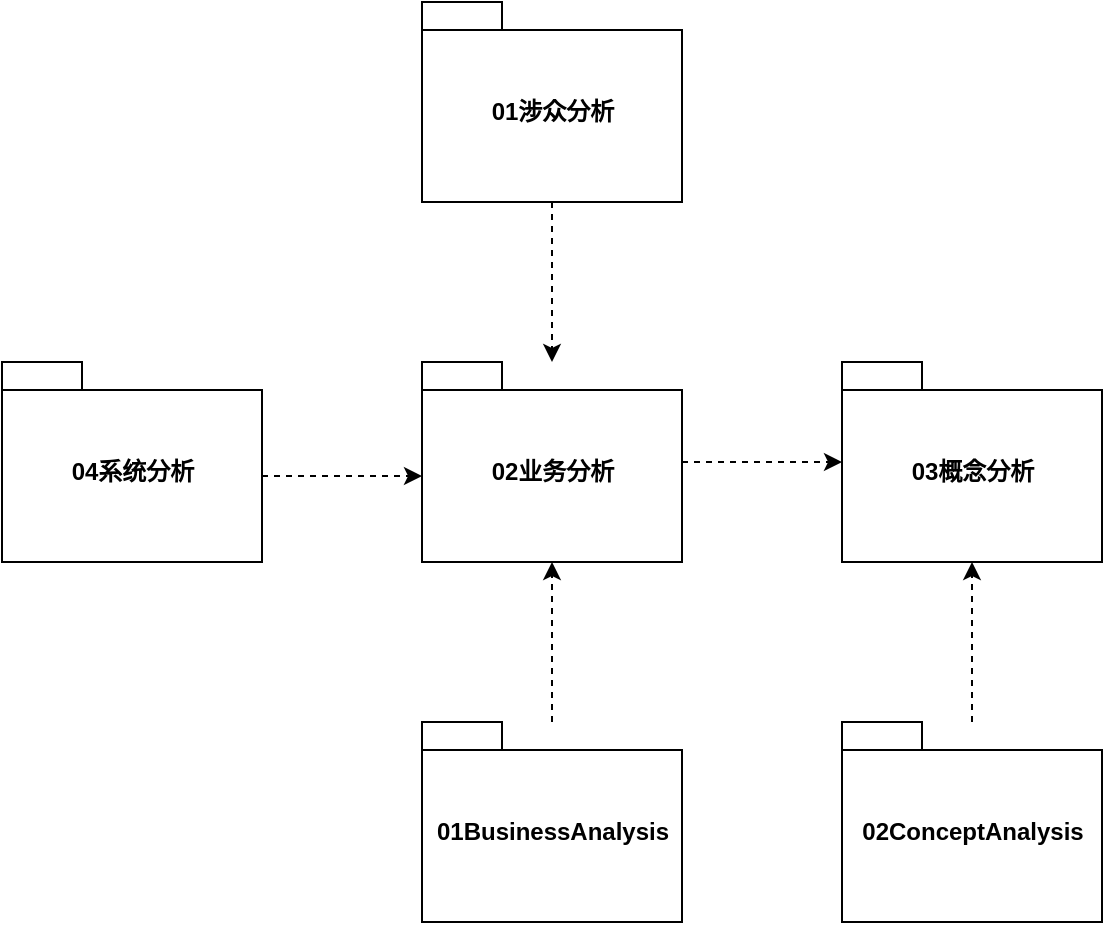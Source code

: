 <mxfile version="13.6.5" type="github" pages="26">
  <diagram id="7Y7XtiRaqqfFeoHiy2jX" name="1-Use Case View">
    <mxGraphModel dx="1422" dy="706" grid="1" gridSize="10" guides="1" tooltips="1" connect="1" arrows="1" fold="1" page="1" pageScale="1" pageWidth="827" pageHeight="1169" math="0" shadow="0">
      <root>
        <mxCell id="82itk5f9kikYcTvTgOAT-0" />
        <mxCell id="82itk5f9kikYcTvTgOAT-1" parent="82itk5f9kikYcTvTgOAT-0" />
        <mxCell id="uO-88xOM-3tRklaEHqHH-2" value="" style="edgeStyle=orthogonalEdgeStyle;rounded=0;orthogonalLoop=1;jettySize=auto;html=1;dashed=1;" edge="1" parent="82itk5f9kikYcTvTgOAT-1" source="uO-88xOM-3tRklaEHqHH-0" target="uO-88xOM-3tRklaEHqHH-1">
          <mxGeometry relative="1" as="geometry" />
        </mxCell>
        <UserObject label="01涉众分析" link="data:page/id,gtKJCcrtuGlcCFSpClWY" id="uO-88xOM-3tRklaEHqHH-0">
          <mxCell style="shape=folder;fontStyle=1;spacingTop=10;tabWidth=40;tabHeight=14;tabPosition=left;html=1;" vertex="1" parent="82itk5f9kikYcTvTgOAT-1">
            <mxGeometry x="349" y="90" width="130" height="100" as="geometry" />
          </mxCell>
        </UserObject>
        <mxCell id="uO-88xOM-3tRklaEHqHH-6" value="" style="edgeStyle=orthogonalEdgeStyle;rounded=0;orthogonalLoop=1;jettySize=auto;html=1;dashed=1;" edge="1" parent="82itk5f9kikYcTvTgOAT-1" source="uO-88xOM-3tRklaEHqHH-1" target="uO-88xOM-3tRklaEHqHH-5">
          <mxGeometry relative="1" as="geometry" />
        </mxCell>
        <mxCell id="uO-88xOM-3tRklaEHqHH-1" value="02业务分析" style="shape=folder;fontStyle=1;spacingTop=10;tabWidth=40;tabHeight=14;tabPosition=left;html=1;" vertex="1" parent="82itk5f9kikYcTvTgOAT-1">
          <mxGeometry x="349" y="270" width="130" height="100" as="geometry" />
        </mxCell>
        <mxCell id="uO-88xOM-3tRklaEHqHH-8" style="edgeStyle=orthogonalEdgeStyle;rounded=0;orthogonalLoop=1;jettySize=auto;html=1;exitX=0;exitY=0;exitDx=130;exitDy=57;exitPerimeter=0;entryX=0;entryY=0;entryDx=0;entryDy=57;entryPerimeter=0;dashed=1;" edge="1" parent="82itk5f9kikYcTvTgOAT-1" source="uO-88xOM-3tRklaEHqHH-3" target="uO-88xOM-3tRklaEHqHH-1">
          <mxGeometry relative="1" as="geometry" />
        </mxCell>
        <mxCell id="uO-88xOM-3tRklaEHqHH-3" value="04系统分析" style="shape=folder;fontStyle=1;spacingTop=10;tabWidth=40;tabHeight=14;tabPosition=left;html=1;" vertex="1" parent="82itk5f9kikYcTvTgOAT-1">
          <mxGeometry x="139" y="270" width="130" height="100" as="geometry" />
        </mxCell>
        <mxCell id="uO-88xOM-3tRklaEHqHH-5" value="03概念分析" style="shape=folder;fontStyle=1;spacingTop=10;tabWidth=40;tabHeight=14;tabPosition=left;html=1;" vertex="1" parent="82itk5f9kikYcTvTgOAT-1">
          <mxGeometry x="559" y="270" width="130" height="100" as="geometry" />
        </mxCell>
        <mxCell id="uO-88xOM-3tRklaEHqHH-11" style="edgeStyle=orthogonalEdgeStyle;rounded=0;orthogonalLoop=1;jettySize=auto;html=1;entryX=0.5;entryY=1;entryDx=0;entryDy=0;entryPerimeter=0;dashed=1;" edge="1" parent="82itk5f9kikYcTvTgOAT-1" source="uO-88xOM-3tRklaEHqHH-9" target="uO-88xOM-3tRklaEHqHH-1">
          <mxGeometry relative="1" as="geometry" />
        </mxCell>
        <mxCell id="uO-88xOM-3tRklaEHqHH-9" value="01BusinessAnalysis" style="shape=folder;fontStyle=1;spacingTop=10;tabWidth=40;tabHeight=14;tabPosition=left;html=1;" vertex="1" parent="82itk5f9kikYcTvTgOAT-1">
          <mxGeometry x="349" y="450" width="130" height="100" as="geometry" />
        </mxCell>
        <mxCell id="uO-88xOM-3tRklaEHqHH-14" style="edgeStyle=orthogonalEdgeStyle;rounded=0;orthogonalLoop=1;jettySize=auto;html=1;entryX=0.5;entryY=1;entryDx=0;entryDy=0;entryPerimeter=0;dashed=1;" edge="1" parent="82itk5f9kikYcTvTgOAT-1" source="uO-88xOM-3tRklaEHqHH-10" target="uO-88xOM-3tRklaEHqHH-5">
          <mxGeometry relative="1" as="geometry" />
        </mxCell>
        <mxCell id="uO-88xOM-3tRklaEHqHH-10" value="02ConceptAnalysis" style="shape=folder;fontStyle=1;spacingTop=10;tabWidth=40;tabHeight=14;tabPosition=left;html=1;" vertex="1" parent="82itk5f9kikYcTvTgOAT-1">
          <mxGeometry x="559" y="450" width="130" height="100" as="geometry" />
        </mxCell>
      </root>
    </mxGraphModel>
  </diagram>
  <diagram id="gtKJCcrtuGlcCFSpClWY" name="1.1-涉众分析">
    <mxGraphModel dx="1422" dy="762" grid="1" gridSize="10" guides="1" tooltips="1" connect="1" arrows="1" fold="1" page="1" pageScale="1" pageWidth="827" pageHeight="1169" math="0" shadow="0">
      <root>
        <mxCell id="lHQWM8sPitKCLS2y9TFR-0" />
        <mxCell id="lHQWM8sPitKCLS2y9TFR-1" parent="lHQWM8sPitKCLS2y9TFR-0" />
        <UserObject label="01涉众" link="data:page/id,AibMIFaEtcDjYKG1RGdu" id="I_DZp3KZgjIK8Zr7zKLM-0">
          <mxCell style="shape=folder;fontStyle=1;spacingTop=10;tabWidth=40;tabHeight=14;tabPosition=left;html=1;" vertex="1" parent="lHQWM8sPitKCLS2y9TFR-1">
            <mxGeometry x="139" y="140" width="130" height="100" as="geometry" />
          </mxCell>
        </UserObject>
        <UserObject label="02边界" link="data:page/id,GP8AIQqgV_GEhQHnc9Se" id="I_DZp3KZgjIK8Zr7zKLM-1">
          <mxCell style="shape=folder;fontStyle=1;spacingTop=10;tabWidth=40;tabHeight=14;tabPosition=left;html=1;" vertex="1" parent="lHQWM8sPitKCLS2y9TFR-1">
            <mxGeometry x="370" y="140" width="130" height="100" as="geometry" />
          </mxCell>
        </UserObject>
      </root>
    </mxGraphModel>
  </diagram>
  <diagram id="AibMIFaEtcDjYKG1RGdu" name="1.1.1-涉众">
    <mxGraphModel dx="1422" dy="762" grid="1" gridSize="10" guides="1" tooltips="1" connect="1" arrows="1" fold="1" page="1" pageScale="1" pageWidth="827" pageHeight="1169" math="0" shadow="0">
      <root>
        <mxCell id="Vc4wzDv27sTPI4XkQiIp-0" />
        <mxCell id="Vc4wzDv27sTPI4XkQiIp-1" parent="Vc4wzDv27sTPI4XkQiIp-0" />
        <mxCell id="Vc4wzDv27sTPI4XkQiIp-2" value="用户客户" style="shape=umlActor;verticalLabelPosition=bottom;verticalAlign=top;html=1;" vertex="1" parent="Vc4wzDv27sTPI4XkQiIp-1">
          <mxGeometry x="190" y="130" width="30" height="60" as="geometry" />
        </mxCell>
        <mxCell id="Vc4wzDv27sTPI4XkQiIp-3" value="高压用电客户" style="shape=umlActor;verticalLabelPosition=bottom;verticalAlign=top;html=1;" vertex="1" parent="Vc4wzDv27sTPI4XkQiIp-1">
          <mxGeometry x="260" y="250" width="30" height="60" as="geometry" />
        </mxCell>
        <mxCell id="Vc4wzDv27sTPI4XkQiIp-4" value="银行" style="shape=umlActor;verticalLabelPosition=bottom;verticalAlign=top;html=1;" vertex="1" parent="Vc4wzDv27sTPI4XkQiIp-1">
          <mxGeometry x="500" y="410" width="30" height="60" as="geometry" />
        </mxCell>
        <mxCell id="Vc4wzDv27sTPI4XkQiIp-5" value="电表抄表部门" style="shape=umlActor;verticalLabelPosition=bottom;verticalAlign=top;html=1;" vertex="1" parent="Vc4wzDv27sTPI4XkQiIp-1">
          <mxGeometry x="380" y="410" width="30" height="60" as="geometry" />
        </mxCell>
        <mxCell id="Vc4wzDv27sTPI4XkQiIp-6" value="账务管理部门" style="shape=umlActor;verticalLabelPosition=bottom;verticalAlign=top;html=1;" vertex="1" parent="Vc4wzDv27sTPI4XkQiIp-1">
          <mxGeometry x="270" y="410" width="30" height="60" as="geometry" />
        </mxCell>
        <mxCell id="Vc4wzDv27sTPI4XkQiIp-7" value="账务部门" style="shape=umlActor;verticalLabelPosition=bottom;verticalAlign=top;html=1;" vertex="1" parent="Vc4wzDv27sTPI4XkQiIp-1">
          <mxGeometry x="180" y="410" width="30" height="60" as="geometry" />
        </mxCell>
        <mxCell id="Vc4wzDv27sTPI4XkQiIp-8" value="低压用电客户" style="shape=umlActor;verticalLabelPosition=bottom;verticalAlign=top;html=1;" vertex="1" parent="Vc4wzDv27sTPI4XkQiIp-1">
          <mxGeometry x="130" y="250" width="30" height="60" as="geometry" />
        </mxCell>
        <mxCell id="Vc4wzDv27sTPI4XkQiIp-9" value="电费管理部门" style="shape=umlActor;verticalLabelPosition=bottom;verticalAlign=top;html=1;" vertex="1" parent="Vc4wzDv27sTPI4XkQiIp-1">
          <mxGeometry x="380" y="130" width="30" height="60" as="geometry" />
        </mxCell>
        <mxCell id="Vc4wzDv27sTPI4XkQiIp-10" value="现场施工部门" style="shape=umlActor;verticalLabelPosition=bottom;verticalAlign=top;html=1;" vertex="1" parent="Vc4wzDv27sTPI4XkQiIp-1">
          <mxGeometry x="500" y="130" width="30" height="60" as="geometry" />
        </mxCell>
        <mxCell id="Vc4wzDv27sTPI4XkQiIp-11" value="资产管理部门" style="shape=umlActor;verticalLabelPosition=bottom;verticalAlign=top;html=1;" vertex="1" parent="Vc4wzDv27sTPI4XkQiIp-1">
          <mxGeometry x="180" y="525" width="30" height="60" as="geometry" />
        </mxCell>
        <mxCell id="Vc4wzDv27sTPI4XkQiIp-16" value="用电检查部门" style="shape=umlActor;verticalLabelPosition=bottom;verticalAlign=top;html=1;" vertex="1" parent="Vc4wzDv27sTPI4XkQiIp-1">
          <mxGeometry x="380" y="530" width="30" height="60" as="geometry" />
        </mxCell>
        <mxCell id="Vc4wzDv27sTPI4XkQiIp-17" value="业务服务部门" style="shape=umlActor;verticalLabelPosition=bottom;verticalAlign=top;html=1;" vertex="1" parent="Vc4wzDv27sTPI4XkQiIp-1">
          <mxGeometry x="270" y="525" width="30" height="60" as="geometry" />
        </mxCell>
        <mxCell id="Vc4wzDv27sTPI4XkQiIp-19" value="" style="endArrow=block;endFill=0;endSize=12;html=1;exitX=0.5;exitY=0;exitDx=0;exitDy=0;exitPerimeter=0;" edge="1" parent="Vc4wzDv27sTPI4XkQiIp-1" source="Vc4wzDv27sTPI4XkQiIp-8">
          <mxGeometry width="160" relative="1" as="geometry">
            <mxPoint x="80" y="230" as="sourcePoint" />
            <mxPoint x="200" y="220" as="targetPoint" />
          </mxGeometry>
        </mxCell>
        <mxCell id="Vc4wzDv27sTPI4XkQiIp-20" value="" style="endArrow=block;endFill=0;endSize=12;html=1;exitX=0.5;exitY=0;exitDx=0;exitDy=0;exitPerimeter=0;" edge="1" parent="Vc4wzDv27sTPI4XkQiIp-1" source="Vc4wzDv27sTPI4XkQiIp-3">
          <mxGeometry width="160" relative="1" as="geometry">
            <mxPoint x="155" y="260" as="sourcePoint" />
            <mxPoint x="210" y="220" as="targetPoint" />
          </mxGeometry>
        </mxCell>
      </root>
    </mxGraphModel>
  </diagram>
  <diagram id="GP8AIQqgV_GEhQHnc9Se" name="1.1.2-边界">
    <mxGraphModel dx="1422" dy="762" grid="1" gridSize="10" guides="1" tooltips="1" connect="1" arrows="1" fold="1" page="1" pageScale="1" pageWidth="827" pageHeight="1169" math="0" shadow="0">
      <root>
        <mxCell id="r8PsVL2QvRPQdulHysKQ-0" />
        <mxCell id="r8PsVL2QvRPQdulHysKQ-1" parent="r8PsVL2QvRPQdulHysKQ-0" />
        <UserObject label="用电客户服务" link="data:page/id,_dOuSOPYbTybu6q-gSKC" id="5Cf_WU9oBuDh8o0K2cb--0">
          <mxCell style="shape=folder;fontStyle=1;spacingTop=10;tabWidth=40;tabHeight=14;tabPosition=left;html=1;" vertex="1" parent="r8PsVL2QvRPQdulHysKQ-1">
            <mxGeometry x="139" y="140" width="130" height="100" as="geometry" />
          </mxCell>
        </UserObject>
        <UserObject label="内部管理" link="data:page/id,W2SvLj5sb8X9iOmrMdw5" id="5Cf_WU9oBuDh8o0K2cb--1">
          <mxCell style="shape=folder;fontStyle=1;spacingTop=10;tabWidth=40;tabHeight=14;tabPosition=left;html=1;" vertex="1" parent="r8PsVL2QvRPQdulHysKQ-1">
            <mxGeometry x="360" y="140" width="130" height="100" as="geometry" />
          </mxCell>
        </UserObject>
        <UserObject label="用电检查" link="data:page/id,i54iUHjoUI-BuRUn3NnB" id="5Cf_WU9oBuDh8o0K2cb--2">
          <mxCell style="shape=folder;fontStyle=1;spacingTop=10;tabWidth=40;tabHeight=14;tabPosition=left;html=1;" vertex="1" parent="r8PsVL2QvRPQdulHysKQ-1">
            <mxGeometry x="139" y="300" width="130" height="100" as="geometry" />
          </mxCell>
        </UserObject>
        <UserObject label="资产管理" link="data:page/id,DaORnhbMMcntvhBbtmBS" id="5Cf_WU9oBuDh8o0K2cb--3">
          <mxCell style="shape=folder;fontStyle=1;spacingTop=10;tabWidth=40;tabHeight=14;tabPosition=left;html=1;" vertex="1" parent="r8PsVL2QvRPQdulHysKQ-1">
            <mxGeometry x="360" y="300" width="130" height="100" as="geometry" />
          </mxCell>
        </UserObject>
        <UserObject label="营业财务" link="data:page/id,RSJFKUdZD3g5xKBTDeb8" id="5Cf_WU9oBuDh8o0K2cb--4">
          <mxCell style="shape=folder;fontStyle=1;spacingTop=10;tabWidth=40;tabHeight=14;tabPosition=left;html=1;" vertex="1" parent="r8PsVL2QvRPQdulHysKQ-1">
            <mxGeometry x="139" y="450" width="130" height="100" as="geometry" />
          </mxCell>
        </UserObject>
      </root>
    </mxGraphModel>
  </diagram>
  <diagram id="_dOuSOPYbTybu6q-gSKC" name="1.1.2.1-用户客户业务边界">
    <mxGraphModel dx="1422" dy="762" grid="1" gridSize="10" guides="1" tooltips="1" connect="1" arrows="1" fold="1" page="1" pageScale="1" pageWidth="827" pageHeight="1169" math="0" shadow="0">
      <root>
        <mxCell id="Ao0vO5EHGDF5Zy8MI1r3-0" />
        <mxCell id="Ao0vO5EHGDF5Zy8MI1r3-1" parent="Ao0vO5EHGDF5Zy8MI1r3-0" />
        <mxCell id="Ao0vO5EHGDF5Zy8MI1r3-2" value="用户客户" style="shape=umlActor;verticalLabelPosition=bottom;verticalAlign=top;html=1;" vertex="1" parent="Ao0vO5EHGDF5Zy8MI1r3-1">
          <mxGeometry x="140" y="170" width="30" height="60" as="geometry" />
        </mxCell>
        <mxCell id="Ao0vO5EHGDF5Zy8MI1r3-3" value="低压用户客户" style="shape=umlActor;verticalLabelPosition=bottom;verticalAlign=top;html=1;" vertex="1" parent="Ao0vO5EHGDF5Zy8MI1r3-1">
          <mxGeometry x="70" y="330" width="30" height="60" as="geometry" />
        </mxCell>
        <mxCell id="Ao0vO5EHGDF5Zy8MI1r3-4" value="高压用户客户" style="shape=umlActor;verticalLabelPosition=bottom;verticalAlign=top;html=1;" vertex="1" parent="Ao0vO5EHGDF5Zy8MI1r3-1">
          <mxGeometry x="180" y="330" width="30" height="60" as="geometry" />
        </mxCell>
        <mxCell id="Ao0vO5EHGDF5Zy8MI1r3-7" value="" style="endArrow=block;dashed=1;endFill=0;endSize=12;html=1;" edge="1" parent="Ao0vO5EHGDF5Zy8MI1r3-1">
          <mxGeometry width="160" relative="1" as="geometry">
            <mxPoint x="100" y="320" as="sourcePoint" />
            <mxPoint x="140" y="260" as="targetPoint" />
          </mxGeometry>
        </mxCell>
        <mxCell id="Ao0vO5EHGDF5Zy8MI1r3-8" value="" style="endArrow=block;dashed=1;endFill=0;endSize=12;html=1;" edge="1" parent="Ao0vO5EHGDF5Zy8MI1r3-1">
          <mxGeometry width="160" relative="1" as="geometry">
            <mxPoint x="190" y="320" as="sourcePoint" />
            <mxPoint x="170" y="260" as="targetPoint" />
          </mxGeometry>
        </mxCell>
        <mxCell id="Ao0vO5EHGDF5Zy8MI1r3-9" value="银行" style="shape=umlActor;verticalLabelPosition=bottom;verticalAlign=top;html=1;" vertex="1" parent="Ao0vO5EHGDF5Zy8MI1r3-1">
          <mxGeometry x="710" y="260" width="30" height="60" as="geometry" />
        </mxCell>
        <mxCell id="Ao0vO5EHGDF5Zy8MI1r3-12" value="用电客户服务业务边界&lt;br&gt;&lt;br&gt;目标：为用户客户办理业务自动化服务，提高办事效率，方便客户，为客户提供更好的服务" style="shape=note;whiteSpace=wrap;html=1;size=14;verticalAlign=top;align=left;spacingTop=-6;" vertex="1" parent="Ao0vO5EHGDF5Zy8MI1r3-1">
          <mxGeometry x="300" y="110" width="320" height="440" as="geometry" />
        </mxCell>
      </root>
    </mxGraphModel>
  </diagram>
  <diagram id="W2SvLj5sb8X9iOmrMdw5" name="1.1.2.2-内部管理业务边界">
    <mxGraphModel dx="1422" dy="762" grid="1" gridSize="10" guides="1" tooltips="1" connect="1" arrows="1" fold="1" page="1" pageScale="1" pageWidth="827" pageHeight="1169" math="0" shadow="0">
      <root>
        <mxCell id="oZAzYraGrXiT_r35gXAO-0" />
        <mxCell id="oZAzYraGrXiT_r35gXAO-1" parent="oZAzYraGrXiT_r35gXAO-0" />
        <mxCell id="oZAzYraGrXiT_r35gXAO-2" value="账务管理部门" style="shape=umlActor;verticalLabelPosition=bottom;verticalAlign=top;html=1;" vertex="1" parent="oZAzYraGrXiT_r35gXAO-1">
          <mxGeometry x="100" y="130" width="30" height="60" as="geometry" />
        </mxCell>
        <mxCell id="oZAzYraGrXiT_r35gXAO-3" value="电表抄表部门" style="shape=umlActor;verticalLabelPosition=bottom;verticalAlign=top;html=1;" vertex="1" parent="oZAzYraGrXiT_r35gXAO-1">
          <mxGeometry x="100" y="250" width="30" height="60" as="geometry" />
        </mxCell>
        <mxCell id="oZAzYraGrXiT_r35gXAO-4" value="电费管理部门" style="shape=umlActor;verticalLabelPosition=bottom;verticalAlign=top;html=1;" vertex="1" parent="oZAzYraGrXiT_r35gXAO-1">
          <mxGeometry x="100" y="370" width="30" height="60" as="geometry" />
        </mxCell>
        <mxCell id="oZAzYraGrXiT_r35gXAO-5" value="资产管理部门" style="shape=umlActor;verticalLabelPosition=bottom;verticalAlign=top;html=1;" vertex="1" parent="oZAzYraGrXiT_r35gXAO-1">
          <mxGeometry x="100" y="480" width="30" height="60" as="geometry" />
        </mxCell>
        <mxCell id="oZAzYraGrXiT_r35gXAO-6" value="内部管理业务边界&lt;br&gt;&lt;br&gt;目标：规范供电企业内部管理，提高工作效率和管理技能；" style="shape=note;whiteSpace=wrap;html=1;size=14;verticalAlign=top;align=left;spacingTop=-6;" vertex="1" parent="oZAzYraGrXiT_r35gXAO-1">
          <mxGeometry x="230" y="150" width="350" height="450" as="geometry" />
        </mxCell>
        <mxCell id="oZAzYraGrXiT_r35gXAO-7" value="现场施工部门" style="shape=umlActor;verticalLabelPosition=bottom;verticalAlign=top;html=1;" vertex="1" parent="oZAzYraGrXiT_r35gXAO-1">
          <mxGeometry x="690" y="130" width="30" height="60" as="geometry" />
        </mxCell>
        <mxCell id="oZAzYraGrXiT_r35gXAO-8" value="业务服务部门" style="shape=umlActor;verticalLabelPosition=bottom;verticalAlign=top;html=1;" vertex="1" parent="oZAzYraGrXiT_r35gXAO-1">
          <mxGeometry x="690" y="250" width="30" height="60" as="geometry" />
        </mxCell>
        <mxCell id="oZAzYraGrXiT_r35gXAO-9" value="用电检查部门" style="shape=umlActor;verticalLabelPosition=bottom;verticalAlign=top;html=1;" vertex="1" parent="oZAzYraGrXiT_r35gXAO-1">
          <mxGeometry x="690" y="370" width="30" height="60" as="geometry" />
        </mxCell>
      </root>
    </mxGraphModel>
  </diagram>
  <diagram id="i54iUHjoUI-BuRUn3NnB" name="1.1.2.3-用电检查管理业务边界">
    <mxGraphModel dx="1422" dy="762" grid="1" gridSize="10" guides="1" tooltips="1" connect="1" arrows="1" fold="1" page="1" pageScale="1" pageWidth="827" pageHeight="1169" math="0" shadow="0">
      <root>
        <mxCell id="hHuHI7hH3Xs49kNEuRco-0" />
        <mxCell id="hHuHI7hH3Xs49kNEuRco-1" parent="hHuHI7hH3Xs49kNEuRco-0" />
        <mxCell id="hHuHI7hH3Xs49kNEuRco-2" value="现场施工部门" style="shape=umlActor;verticalLabelPosition=bottom;verticalAlign=top;html=1;" vertex="1" parent="hHuHI7hH3Xs49kNEuRco-1">
          <mxGeometry x="120" y="140" width="30" height="60" as="geometry" />
        </mxCell>
        <mxCell id="hHuHI7hH3Xs49kNEuRco-3" value="业务服务部门" style="shape=umlActor;verticalLabelPosition=bottom;verticalAlign=top;html=1;" vertex="1" parent="hHuHI7hH3Xs49kNEuRco-1">
          <mxGeometry x="120" y="300" width="30" height="60" as="geometry" />
        </mxCell>
        <mxCell id="hHuHI7hH3Xs49kNEuRco-4" value="用电检查管理业务边界&lt;br&gt;&lt;br&gt;目标：做好用电检查工作，保障用电安全；" style="shape=note;whiteSpace=wrap;html=1;size=14;verticalAlign=top;align=left;spacingTop=-6;" vertex="1" parent="hHuHI7hH3Xs49kNEuRco-1">
          <mxGeometry x="240" y="140" width="300" height="360" as="geometry" />
        </mxCell>
        <mxCell id="hHuHI7hH3Xs49kNEuRco-5" value="用电检查部门" style="shape=umlActor;verticalLabelPosition=bottom;verticalAlign=top;html=1;" vertex="1" parent="hHuHI7hH3Xs49kNEuRco-1">
          <mxGeometry x="640" y="140" width="30" height="60" as="geometry" />
        </mxCell>
      </root>
    </mxGraphModel>
  </diagram>
  <diagram id="RSJFKUdZD3g5xKBTDeb8" name="1.1.2.4-营业财务管理业务边界">
    <mxGraphModel dx="1422" dy="762" grid="1" gridSize="10" guides="1" tooltips="1" connect="1" arrows="1" fold="1" page="1" pageScale="1" pageWidth="827" pageHeight="1169" math="0" shadow="0">
      <root>
        <mxCell id="_6ci5PaKeZemAHOb5rLC-0" />
        <mxCell id="_6ci5PaKeZemAHOb5rLC-1" parent="_6ci5PaKeZemAHOb5rLC-0" />
        <mxCell id="_6ci5PaKeZemAHOb5rLC-2" value="银行" style="shape=umlActor;verticalLabelPosition=bottom;verticalAlign=top;html=1;" vertex="1" parent="_6ci5PaKeZemAHOb5rLC-1">
          <mxGeometry x="110" y="160" width="30" height="60" as="geometry" />
        </mxCell>
        <mxCell id="_6ci5PaKeZemAHOb5rLC-3" value="电费管理部门" style="shape=umlActor;verticalLabelPosition=bottom;verticalAlign=top;html=1;" vertex="1" parent="_6ci5PaKeZemAHOb5rLC-1">
          <mxGeometry x="110" y="340" width="30" height="60" as="geometry" />
        </mxCell>
        <mxCell id="_6ci5PaKeZemAHOb5rLC-4" value="营业财务管理业务边界&lt;br&gt;&lt;br&gt;目标：规范化财管管理，提高电费发行效率，减少人为差错；" style="shape=note;whiteSpace=wrap;html=1;size=14;verticalAlign=top;align=left;spacingTop=-6;" vertex="1" parent="_6ci5PaKeZemAHOb5rLC-1">
          <mxGeometry x="230" y="120" width="330" height="450" as="geometry" />
        </mxCell>
        <mxCell id="_6ci5PaKeZemAHOb5rLC-5" value="电表抄表部门" style="shape=umlActor;verticalLabelPosition=bottom;verticalAlign=top;html=1;" vertex="1" parent="_6ci5PaKeZemAHOb5rLC-1">
          <mxGeometry x="670" y="160" width="30" height="60" as="geometry" />
        </mxCell>
        <mxCell id="_6ci5PaKeZemAHOb5rLC-6" value="财务部门" style="shape=umlActor;verticalLabelPosition=bottom;verticalAlign=top;html=1;" vertex="1" parent="_6ci5PaKeZemAHOb5rLC-1">
          <mxGeometry x="670" y="340" width="30" height="60" as="geometry" />
        </mxCell>
      </root>
    </mxGraphModel>
  </diagram>
  <diagram id="DaORnhbMMcntvhBbtmBS" name="1.1.2.5-资产管理业务边界">
    <mxGraphModel dx="1422" dy="762" grid="1" gridSize="10" guides="1" tooltips="1" connect="1" arrows="1" fold="1" page="1" pageScale="1" pageWidth="827" pageHeight="1169" math="0" shadow="0">
      <root>
        <mxCell id="Zwft16yzsTqPkC7avIMa-0" />
        <mxCell id="Zwft16yzsTqPkC7avIMa-1" parent="Zwft16yzsTqPkC7avIMa-0" />
        <mxCell id="Zwft16yzsTqPkC7avIMa-2" value="现场施工部门" style="shape=umlActor;verticalLabelPosition=bottom;verticalAlign=top;html=1;" vertex="1" parent="Zwft16yzsTqPkC7avIMa-1">
          <mxGeometry x="120" y="140" width="30" height="60" as="geometry" />
        </mxCell>
        <mxCell id="Zwft16yzsTqPkC7avIMa-3" value="业务服务部门" style="shape=umlActor;verticalLabelPosition=bottom;verticalAlign=top;html=1;" vertex="1" parent="Zwft16yzsTqPkC7avIMa-1">
          <mxGeometry x="120" y="290" width="30" height="60" as="geometry" />
        </mxCell>
        <mxCell id="Zwft16yzsTqPkC7avIMa-4" value="电表抄表部门" style="shape=umlActor;verticalLabelPosition=bottom;verticalAlign=top;html=1;" vertex="1" parent="Zwft16yzsTqPkC7avIMa-1">
          <mxGeometry x="120" y="420" width="30" height="60" as="geometry" />
        </mxCell>
        <mxCell id="Zwft16yzsTqPkC7avIMa-5" value="资产管理业务边界&lt;br&gt;&lt;br&gt;目标：管理好供电企业资产，提高资产使用率和设备可靠性；" style="shape=note;whiteSpace=wrap;html=1;size=14;verticalAlign=top;align=left;spacingTop=-6;" vertex="1" parent="Zwft16yzsTqPkC7avIMa-1">
          <mxGeometry x="240" y="110" width="320" height="510" as="geometry" />
        </mxCell>
        <mxCell id="Zwft16yzsTqPkC7avIMa-6" value="用电检查部门" style="shape=umlActor;verticalLabelPosition=bottom;verticalAlign=top;html=1;" vertex="1" parent="Zwft16yzsTqPkC7avIMa-1">
          <mxGeometry x="670" y="140" width="30" height="60" as="geometry" />
        </mxCell>
        <mxCell id="Zwft16yzsTqPkC7avIMa-7" value="资产管理部门" style="shape=umlActor;verticalLabelPosition=bottom;verticalAlign=top;html=1;" vertex="1" parent="Zwft16yzsTqPkC7avIMa-1">
          <mxGeometry x="670" y="290" width="30" height="60" as="geometry" />
        </mxCell>
      </root>
    </mxGraphModel>
  </diagram>
  <diagram id="mD1Pt6F9pggu3QcFnYJL" name="1.2-业务分析">
    <mxGraphModel dx="1422" dy="762" grid="1" gridSize="10" guides="1" tooltips="1" connect="1" arrows="1" fold="1" page="1" pageScale="1" pageWidth="827" pageHeight="1169" math="0" shadow="0">
      <root>
        <mxCell id="51JAFG1YuwBWY-Jccesy-0" />
        <mxCell id="51JAFG1YuwBWY-Jccesy-1" parent="51JAFG1YuwBWY-Jccesy-0" />
        <mxCell id="51JAFG1YuwBWY-Jccesy-2" value="业务主角" style="shape=folder;fontStyle=1;spacingTop=10;tabWidth=40;tabHeight=14;tabPosition=left;html=1;" vertex="1" parent="51JAFG1YuwBWY-Jccesy-1">
          <mxGeometry x="120" y="140" width="70" height="50" as="geometry" />
        </mxCell>
        <mxCell id="51JAFG1YuwBWY-Jccesy-3" value="业务用例" style="shape=folder;fontStyle=1;spacingTop=10;tabWidth=40;tabHeight=14;tabPosition=left;html=1;" vertex="1" parent="51JAFG1YuwBWY-Jccesy-1">
          <mxGeometry x="280" y="140" width="70" height="50" as="geometry" />
        </mxCell>
      </root>
    </mxGraphModel>
  </diagram>
  <diagram id="pasZ5ducVM8Tuys9cYBz" name="1.2.1-业务主角">
    <mxGraphModel dx="1422" dy="762" grid="1" gridSize="10" guides="1" tooltips="1" connect="1" arrows="1" fold="1" page="1" pageScale="1" pageWidth="827" pageHeight="1169" math="0" shadow="0">
      <root>
        <mxCell id="r_X6azzw7oRM6m4Fm2Vj-0" />
        <mxCell id="r_X6azzw7oRM6m4Fm2Vj-1" parent="r_X6azzw7oRM6m4Fm2Vj-0" />
        <mxCell id="uyn0ZZso9ehUwjoCverD-0" value="财务和电费管理&lt;br&gt;业务主角" style="shape=folder;fontStyle=1;spacingTop=10;tabWidth=40;tabHeight=14;tabPosition=left;html=1;" vertex="1" parent="r_X6azzw7oRM6m4Fm2Vj-1">
          <mxGeometry x="180" y="150" width="90" height="70" as="geometry" />
        </mxCell>
        <mxCell id="uyn0ZZso9ehUwjoCverD-5" value="用电检查&lt;br&gt;业务主角" style="shape=folder;fontStyle=1;spacingTop=10;tabWidth=40;tabHeight=14;tabPosition=left;html=1;" vertex="1" parent="r_X6azzw7oRM6m4Fm2Vj-1">
          <mxGeometry x="414" y="300" width="90" height="70" as="geometry" />
        </mxCell>
        <mxCell id="uyn0ZZso9ehUwjoCverD-6" value="内部管理&lt;br&gt;业务主角" style="shape=folder;fontStyle=1;spacingTop=10;tabWidth=40;tabHeight=14;tabPosition=left;html=1;" vertex="1" parent="r_X6azzw7oRM6m4Fm2Vj-1">
          <mxGeometry x="414" y="150" width="90" height="70" as="geometry" />
        </mxCell>
        <mxCell id="uyn0ZZso9ehUwjoCverD-7" value="资产管理&lt;br&gt;业务主角" style="shape=folder;fontStyle=1;spacingTop=10;tabWidth=40;tabHeight=14;tabPosition=left;html=1;" vertex="1" parent="r_X6azzw7oRM6m4Fm2Vj-1">
          <mxGeometry x="290" y="450" width="90" height="70" as="geometry" />
        </mxCell>
        <mxCell id="uyn0ZZso9ehUwjoCverD-8" value="客户服务&lt;br&gt;业务主角" style="shape=folder;fontStyle=1;spacingTop=10;tabWidth=40;tabHeight=14;tabPosition=left;html=1;" vertex="1" parent="r_X6azzw7oRM6m4Fm2Vj-1">
          <mxGeometry x="180" y="300" width="90" height="70" as="geometry" />
        </mxCell>
      </root>
    </mxGraphModel>
  </diagram>
  <diagram id="nbe3B0ZNVFVnuqg8fxfy" name="1.2.1.1-财务电费管理业务主角">
    <mxGraphModel dx="1422" dy="762" grid="1" gridSize="10" guides="1" tooltips="1" connect="1" arrows="1" fold="1" page="1" pageScale="1" pageWidth="827" pageHeight="1169" math="0" shadow="0">
      <root>
        <mxCell id="GCT8Qq3vEyhQ7A7uXs77-0" />
        <mxCell id="GCT8Qq3vEyhQ7A7uXs77-1" parent="GCT8Qq3vEyhQ7A7uXs77-0" />
        <mxCell id="GCT8Qq3vEyhQ7A7uXs77-2" value="营业会计" style="shape=umlActor;verticalLabelPosition=bottom;verticalAlign=top;html=1;" vertex="1" parent="GCT8Qq3vEyhQ7A7uXs77-1">
          <mxGeometry x="170" y="250" width="30" height="60" as="geometry" />
        </mxCell>
        <mxCell id="GCT8Qq3vEyhQ7A7uXs77-3" value="电费收费员" style="shape=umlActor;verticalLabelPosition=bottom;verticalAlign=top;html=1;" vertex="1" parent="GCT8Qq3vEyhQ7A7uXs77-1">
          <mxGeometry x="520" y="250" width="30" height="60" as="geometry" />
        </mxCell>
        <mxCell id="GCT8Qq3vEyhQ7A7uXs77-4" value="电费发行员" style="shape=umlActor;verticalLabelPosition=bottom;verticalAlign=top;html=1;" vertex="1" parent="GCT8Qq3vEyhQ7A7uXs77-1">
          <mxGeometry x="340" y="250" width="30" height="60" as="geometry" />
        </mxCell>
        <mxCell id="GCT8Qq3vEyhQ7A7uXs77-5" value="电费班长" style="shape=umlActor;verticalLabelPosition=bottom;verticalAlign=top;html=1;" vertex="1" parent="GCT8Qq3vEyhQ7A7uXs77-1">
          <mxGeometry x="520" y="420" width="30" height="60" as="geometry" />
        </mxCell>
        <mxCell id="GCT8Qq3vEyhQ7A7uXs77-6" value="抄表班长" style="shape=umlActor;verticalLabelPosition=bottom;verticalAlign=top;html=1;" vertex="1" parent="GCT8Qq3vEyhQ7A7uXs77-1">
          <mxGeometry x="340" y="610" width="30" height="60" as="geometry" />
        </mxCell>
        <mxCell id="GCT8Qq3vEyhQ7A7uXs77-7" value="抄表内勤" style="shape=umlActor;verticalLabelPosition=bottom;verticalAlign=top;html=1;" vertex="1" parent="GCT8Qq3vEyhQ7A7uXs77-1">
          <mxGeometry x="340" y="420" width="30" height="60" as="geometry" />
        </mxCell>
        <mxCell id="GCT8Qq3vEyhQ7A7uXs77-8" value="营业出纳" style="shape=umlActor;verticalLabelPosition=bottom;verticalAlign=top;html=1;" vertex="1" parent="GCT8Qq3vEyhQ7A7uXs77-1">
          <mxGeometry x="170" y="420" width="30" height="60" as="geometry" />
        </mxCell>
        <mxCell id="GCT8Qq3vEyhQ7A7uXs77-10" value="此图展示了参与财务与电费管理的业务主角" style="shape=note;whiteSpace=wrap;html=1;size=14;verticalAlign=top;align=left;spacingTop=-6;" vertex="1" parent="GCT8Qq3vEyhQ7A7uXs77-1">
          <mxGeometry x="130" y="120" width="420" height="80" as="geometry" />
        </mxCell>
      </root>
    </mxGraphModel>
  </diagram>
  <diagram id="bmxMXAHIbcIlTeC1Mclg" name="1.2.1.2-内部管理业务主角">
    <mxGraphModel dx="1422" dy="762" grid="1" gridSize="10" guides="1" tooltips="1" connect="1" arrows="1" fold="1" page="1" pageScale="1" pageWidth="827" pageHeight="1169" math="0" shadow="0">
      <root>
        <mxCell id="wkSCUwgWuhpvdOvtOgqk-0" />
        <mxCell id="wkSCUwgWuhpvdOvtOgqk-1" parent="wkSCUwgWuhpvdOvtOgqk-0" />
        <mxCell id="wkSCUwgWuhpvdOvtOgqk-2" value="此视图展示了参与内部管理系统的业务主角；&lt;br&gt;其中：&lt;br&gt;系统管理员代理其他业务主角行使人员、权限管理部分的业务职能；" style="shape=note;whiteSpace=wrap;html=1;size=14;verticalAlign=top;align=left;spacingTop=-6;" vertex="1" parent="wkSCUwgWuhpvdOvtOgqk-1">
          <mxGeometry x="130" y="60" width="490" height="80" as="geometry" />
        </mxCell>
        <mxCell id="wkSCUwgWuhpvdOvtOgqk-3" value="电费班长" style="shape=umlActor;verticalLabelPosition=bottom;verticalAlign=top;html=1;" vertex="1" parent="wkSCUwgWuhpvdOvtOgqk-1">
          <mxGeometry x="150" y="190" width="30" height="60" as="geometry" />
        </mxCell>
        <mxCell id="wkSCUwgWuhpvdOvtOgqk-4" value="业务班长" style="shape=umlActor;verticalLabelPosition=bottom;verticalAlign=top;html=1;" vertex="1" parent="wkSCUwgWuhpvdOvtOgqk-1">
          <mxGeometry x="150" y="330" width="30" height="60" as="geometry" />
        </mxCell>
        <mxCell id="wkSCUwgWuhpvdOvtOgqk-5" value="资产班长" style="shape=umlActor;verticalLabelPosition=bottom;verticalAlign=top;html=1;" vertex="1" parent="wkSCUwgWuhpvdOvtOgqk-1">
          <mxGeometry x="270" y="190" width="30" height="60" as="geometry" />
        </mxCell>
        <mxCell id="wkSCUwgWuhpvdOvtOgqk-6" value="抄表班长" style="shape=umlActor;verticalLabelPosition=bottom;verticalAlign=top;html=1;" vertex="1" parent="wkSCUwgWuhpvdOvtOgqk-1">
          <mxGeometry x="270" y="330" width="30" height="60" as="geometry" />
        </mxCell>
        <mxCell id="wkSCUwgWuhpvdOvtOgqk-7" value="检查班长" style="shape=umlActor;verticalLabelPosition=bottom;verticalAlign=top;html=1;" vertex="1" parent="wkSCUwgWuhpvdOvtOgqk-1">
          <mxGeometry x="380" y="190" width="30" height="60" as="geometry" />
        </mxCell>
        <mxCell id="wkSCUwgWuhpvdOvtOgqk-8" value="财务主任" style="shape=umlActor;verticalLabelPosition=bottom;verticalAlign=top;html=1;" vertex="1" parent="wkSCUwgWuhpvdOvtOgqk-1">
          <mxGeometry x="380" y="330" width="30" height="60" as="geometry" />
        </mxCell>
        <mxCell id="wkSCUwgWuhpvdOvtOgqk-9" value="现场施工班长" style="shape=umlActor;verticalLabelPosition=bottom;verticalAlign=top;html=1;" vertex="1" parent="wkSCUwgWuhpvdOvtOgqk-1">
          <mxGeometry x="500" y="190" width="30" height="60" as="geometry" />
        </mxCell>
        <mxCell id="wkSCUwgWuhpvdOvtOgqk-10" value="用电主任" style="shape=umlActor;verticalLabelPosition=bottom;verticalAlign=top;html=1;" vertex="1" parent="wkSCUwgWuhpvdOvtOgqk-1">
          <mxGeometry x="500" y="330" width="30" height="60" as="geometry" />
        </mxCell>
        <mxCell id="wkSCUwgWuhpvdOvtOgqk-11" value="系统管理员" style="shape=umlActor;verticalLabelPosition=bottom;verticalAlign=top;html=1;" vertex="1" parent="wkSCUwgWuhpvdOvtOgqk-1">
          <mxGeometry x="330" y="480" width="30" height="60" as="geometry" />
        </mxCell>
      </root>
    </mxGraphModel>
  </diagram>
  <diagram id="o3LBwW8f2K0XGG1CN3BN" name="1.2.1.3-客户服务业务主角">
    <mxGraphModel dx="1422" dy="762" grid="1" gridSize="10" guides="1" tooltips="1" connect="1" arrows="1" fold="1" page="1" pageScale="1" pageWidth="827" pageHeight="1169" math="0" shadow="0">
      <root>
        <mxCell id="q0iFuH_9EkB8n3xmRiFH-0" />
        <mxCell id="q0iFuH_9EkB8n3xmRiFH-1" parent="q0iFuH_9EkB8n3xmRiFH-0" />
        <mxCell id="q0iFuH_9EkB8n3xmRiFH-2" value="用电客户" style="shape=umlActor;verticalLabelPosition=bottom;verticalAlign=top;html=1;" vertex="1" parent="q0iFuH_9EkB8n3xmRiFH-1">
          <mxGeometry x="250" y="230" width="30" height="60" as="geometry" />
        </mxCell>
        <mxCell id="q0iFuH_9EkB8n3xmRiFH-3" value="用电检查员" style="shape=umlActor;verticalLabelPosition=bottom;verticalAlign=top;html=1;" vertex="1" parent="q0iFuH_9EkB8n3xmRiFH-1">
          <mxGeometry x="400" y="230" width="30" height="60" as="geometry" />
        </mxCell>
        <mxCell id="q0iFuH_9EkB8n3xmRiFH-4" value="银行" style="shape=umlActor;verticalLabelPosition=bottom;verticalAlign=top;html=1;" vertex="1" parent="q0iFuH_9EkB8n3xmRiFH-1">
          <mxGeometry x="530" y="230" width="30" height="60" as="geometry" />
        </mxCell>
        <mxCell id="q0iFuH_9EkB8n3xmRiFH-5" value="业务员" style="shape=umlActor;verticalLabelPosition=bottom;verticalAlign=top;html=1;" vertex="1" parent="q0iFuH_9EkB8n3xmRiFH-1">
          <mxGeometry x="180" y="370" width="30" height="60" as="geometry" />
        </mxCell>
        <mxCell id="q0iFuH_9EkB8n3xmRiFH-6" value="专职检查员" style="shape=umlActor;verticalLabelPosition=bottom;verticalAlign=top;html=1;" vertex="1" parent="q0iFuH_9EkB8n3xmRiFH-1">
          <mxGeometry x="330" y="370" width="30" height="60" as="geometry" />
        </mxCell>
        <mxCell id="q0iFuH_9EkB8n3xmRiFH-7" value="业务出纳" style="shape=umlActor;verticalLabelPosition=bottom;verticalAlign=top;html=1;" vertex="1" parent="q0iFuH_9EkB8n3xmRiFH-1">
          <mxGeometry x="530" y="370" width="30" height="60" as="geometry" />
        </mxCell>
        <mxCell id="q0iFuH_9EkB8n3xmRiFH-8" value="代理" style="endArrow=block;dashed=1;endFill=0;endSize=12;html=1;exitX=0.5;exitY=0;exitDx=0;exitDy=0;exitPerimeter=0;" edge="1" parent="q0iFuH_9EkB8n3xmRiFH-1" source="q0iFuH_9EkB8n3xmRiFH-5">
          <mxGeometry width="160" relative="1" as="geometry">
            <mxPoint x="120" y="350" as="sourcePoint" />
            <mxPoint x="250" y="310" as="targetPoint" />
          </mxGeometry>
        </mxCell>
        <mxCell id="q0iFuH_9EkB8n3xmRiFH-9" value="代理" style="endArrow=block;dashed=1;endFill=0;endSize=12;html=1;exitX=0.5;exitY=0;exitDx=0;exitDy=0;exitPerimeter=0;" edge="1" parent="q0iFuH_9EkB8n3xmRiFH-1" source="q0iFuH_9EkB8n3xmRiFH-6">
          <mxGeometry width="160" relative="1" as="geometry">
            <mxPoint x="205" y="380" as="sourcePoint" />
            <mxPoint x="270" y="310" as="targetPoint" />
          </mxGeometry>
        </mxCell>
        <mxCell id="q0iFuH_9EkB8n3xmRiFH-10" value="代理" style="endArrow=block;dashed=1;endFill=0;endSize=12;html=1;exitX=0.5;exitY=0;exitDx=0;exitDy=0;exitPerimeter=0;" edge="1" parent="q0iFuH_9EkB8n3xmRiFH-1">
          <mxGeometry width="160" relative="1" as="geometry">
            <mxPoint x="345" y="370" as="sourcePoint" />
            <mxPoint x="400" y="310" as="targetPoint" />
          </mxGeometry>
        </mxCell>
        <mxCell id="q0iFuH_9EkB8n3xmRiFH-11" value="" style="endArrow=block;dashed=1;endFill=0;endSize=12;html=1;" edge="1" parent="q0iFuH_9EkB8n3xmRiFH-1">
          <mxGeometry width="160" relative="1" as="geometry">
            <mxPoint x="545" y="360" as="sourcePoint" />
            <mxPoint x="545" y="310" as="targetPoint" />
          </mxGeometry>
        </mxCell>
        <mxCell id="q0iFuH_9EkB8n3xmRiFH-12" value="代理" style="edgeLabel;html=1;align=center;verticalAlign=middle;resizable=0;points=[];" vertex="1" connectable="0" parent="q0iFuH_9EkB8n3xmRiFH-11">
          <mxGeometry x="-0.4" y="1" relative="1" as="geometry">
            <mxPoint as="offset" />
          </mxGeometry>
        </mxCell>
        <mxCell id="q0iFuH_9EkB8n3xmRiFH-13" value="此视图展示了参与用电客户管理系统的业务主角；&lt;br&gt;其中：&lt;br&gt;1-业务员和专职检查员代理用户客户行使涉众利益；&lt;br&gt;2-营业出纳代理银行行使涉众利益；" style="shape=note;whiteSpace=wrap;html=1;size=14;verticalAlign=top;align=left;spacingTop=-6;" vertex="1" parent="q0iFuH_9EkB8n3xmRiFH-1">
          <mxGeometry x="135" y="60" width="560" height="100" as="geometry" />
        </mxCell>
      </root>
    </mxGraphModel>
  </diagram>
  <diagram id="zkbZ0YxpsVAMb_ztuKNz" name="1.2.1.4-用电检查业务主角">
    <mxGraphModel dx="1422" dy="762" grid="1" gridSize="10" guides="1" tooltips="1" connect="1" arrows="1" fold="1" page="1" pageScale="1" pageWidth="827" pageHeight="1169" math="0" shadow="0">
      <root>
        <mxCell id="-c8alOvnq-AYU5wNTWdK-0" />
        <mxCell id="-c8alOvnq-AYU5wNTWdK-1" parent="-c8alOvnq-AYU5wNTWdK-0" />
        <mxCell id="-c8alOvnq-AYU5wNTWdK-2" value="检查班长" style="shape=umlActor;verticalLabelPosition=bottom;verticalAlign=top;html=1;" vertex="1" parent="-c8alOvnq-AYU5wNTWdK-1">
          <mxGeometry x="150" y="360" width="30" height="60" as="geometry" />
        </mxCell>
        <mxCell id="-c8alOvnq-AYU5wNTWdK-3" value="检查员" style="shape=umlActor;verticalLabelPosition=bottom;verticalAlign=top;html=1;" vertex="1" parent="-c8alOvnq-AYU5wNTWdK-1">
          <mxGeometry x="280" y="230" width="30" height="60" as="geometry" />
        </mxCell>
        <mxCell id="-c8alOvnq-AYU5wNTWdK-4" value="检查内勤" style="shape=umlActor;verticalLabelPosition=bottom;verticalAlign=top;html=1;" vertex="1" parent="-c8alOvnq-AYU5wNTWdK-1">
          <mxGeometry x="280" y="490" width="30" height="60" as="geometry" />
        </mxCell>
        <mxCell id="-c8alOvnq-AYU5wNTWdK-5" value="业务员" style="shape=umlActor;verticalLabelPosition=bottom;verticalAlign=top;html=1;" vertex="1" parent="-c8alOvnq-AYU5wNTWdK-1">
          <mxGeometry x="490" y="235" width="30" height="60" as="geometry" />
        </mxCell>
        <mxCell id="-c8alOvnq-AYU5wNTWdK-6" value="专职检查员" style="shape=umlActor;verticalLabelPosition=bottom;verticalAlign=top;html=1;" vertex="1" parent="-c8alOvnq-AYU5wNTWdK-1">
          <mxGeometry x="490" y="495" width="30" height="60" as="geometry" />
        </mxCell>
        <mxCell id="-c8alOvnq-AYU5wNTWdK-7" value="此视图展示了参与用电检查系统的业务主角；&lt;br&gt;其中：&lt;br&gt;1-检查内勤代理检查员使用计算机；&lt;br&gt;2-特殊客户的特殊业务，专职检查员可代理业务员行使业务受理职能；" style="shape=note;whiteSpace=wrap;html=1;size=14;verticalAlign=top;align=left;spacingTop=-6;" vertex="1" parent="-c8alOvnq-AYU5wNTWdK-1">
          <mxGeometry x="140" y="50" width="480" height="90" as="geometry" />
        </mxCell>
        <mxCell id="-c8alOvnq-AYU5wNTWdK-8" value="" style="endArrow=block;dashed=1;endFill=0;endSize=12;html=1;exitX=0.5;exitY=0;exitDx=0;exitDy=0;exitPerimeter=0;" edge="1" parent="-c8alOvnq-AYU5wNTWdK-1" source="-c8alOvnq-AYU5wNTWdK-4">
          <mxGeometry width="160" relative="1" as="geometry">
            <mxPoint x="250" y="410" as="sourcePoint" />
            <mxPoint x="295" y="320" as="targetPoint" />
          </mxGeometry>
        </mxCell>
        <mxCell id="-c8alOvnq-AYU5wNTWdK-9" value="" style="endArrow=block;dashed=1;endFill=0;endSize=12;html=1;exitX=0.5;exitY=0;exitDx=0;exitDy=0;exitPerimeter=0;" edge="1" parent="-c8alOvnq-AYU5wNTWdK-1">
          <mxGeometry width="160" relative="1" as="geometry">
            <mxPoint x="504.5" y="495" as="sourcePoint" />
            <mxPoint x="504.5" y="325" as="targetPoint" />
          </mxGeometry>
        </mxCell>
      </root>
    </mxGraphModel>
  </diagram>
  <diagram id="yiYlZw2JpcqeKyikdQL_" name="1.2.1.5-资产管理业务主角">
    <mxGraphModel dx="1422" dy="762" grid="1" gridSize="10" guides="1" tooltips="1" connect="1" arrows="1" fold="1" page="1" pageScale="1" pageWidth="827" pageHeight="1169" math="0" shadow="0">
      <root>
        <mxCell id="3z9UX5bUdh7BZz8T382q-0" />
        <mxCell id="3z9UX5bUdh7BZz8T382q-1" parent="3z9UX5bUdh7BZz8T382q-0" />
        <mxCell id="4D3UYLI7rz-TRosxl0UB-0" value="资产班长" style="shape=umlActor;verticalLabelPosition=bottom;verticalAlign=top;html=1;" vertex="1" parent="3z9UX5bUdh7BZz8T382q-1">
          <mxGeometry x="180" y="320" width="30" height="60" as="geometry" />
        </mxCell>
        <mxCell id="4D3UYLI7rz-TRosxl0UB-1" value="资产检修员" style="shape=umlActor;verticalLabelPosition=bottom;verticalAlign=top;html=1;" vertex="1" parent="3z9UX5bUdh7BZz8T382q-1">
          <mxGeometry x="320" y="320" width="30" height="60" as="geometry" />
        </mxCell>
        <mxCell id="4D3UYLI7rz-TRosxl0UB-2" value="资产管理员" style="shape=umlActor;verticalLabelPosition=bottom;verticalAlign=top;html=1;" vertex="1" parent="3z9UX5bUdh7BZz8T382q-1">
          <mxGeometry x="480" y="320" width="30" height="60" as="geometry" />
        </mxCell>
        <mxCell id="4D3UYLI7rz-TRosxl0UB-3" value="此视图展示了参与资产管理系统的业务主角；" style="shape=note;whiteSpace=wrap;html=1;size=14;verticalAlign=top;align=left;spacingTop=-6;" vertex="1" parent="3z9UX5bUdh7BZz8T382q-1">
          <mxGeometry x="150" y="150" width="450" height="110" as="geometry" />
        </mxCell>
      </root>
    </mxGraphModel>
  </diagram>
  <diagram id="n5-m30WMzkRWLX1uzxlO" name="1.2.2-业务用例">
    <mxGraphModel dx="1422" dy="762" grid="1" gridSize="10" guides="1" tooltips="1" connect="1" arrows="1" fold="1" page="1" pageScale="1" pageWidth="827" pageHeight="1169" math="0" shadow="0">
      <root>
        <mxCell id="2VyESNhXVyTh9ONiSKeq-0" />
        <mxCell id="2VyESNhXVyTh9ONiSKeq-1" parent="2VyESNhXVyTh9ONiSKeq-0" />
        <mxCell id="WUFqwYiFrpGLNRoBGOEA-0" value="用户客户服务" style="shape=folder;fontStyle=1;spacingTop=10;tabWidth=40;tabHeight=14;tabPosition=left;html=1;" vertex="1" parent="2VyESNhXVyTh9ONiSKeq-1">
          <mxGeometry x="120" y="170" width="70" height="50" as="geometry" />
        </mxCell>
        <mxCell id="WUFqwYiFrpGLNRoBGOEA-1" value="内部管理" style="shape=folder;fontStyle=1;spacingTop=10;tabWidth=40;tabHeight=14;tabPosition=left;html=1;" vertex="1" parent="2VyESNhXVyTh9ONiSKeq-1">
          <mxGeometry x="310" y="170" width="70" height="50" as="geometry" />
        </mxCell>
        <mxCell id="WUFqwYiFrpGLNRoBGOEA-2" value="资产管理" style="shape=folder;fontStyle=1;spacingTop=10;tabWidth=40;tabHeight=14;tabPosition=left;html=1;" vertex="1" parent="2VyESNhXVyTh9ONiSKeq-1">
          <mxGeometry x="520" y="170" width="70" height="50" as="geometry" />
        </mxCell>
        <mxCell id="WUFqwYiFrpGLNRoBGOEA-3" value="主角业务&lt;br&gt;用例视图" style="shape=folder;fontStyle=1;spacingTop=10;tabWidth=40;tabHeight=14;tabPosition=left;html=1;" vertex="1" parent="2VyESNhXVyTh9ONiSKeq-1">
          <mxGeometry x="510" y="370" width="70" height="50" as="geometry" />
        </mxCell>
        <mxCell id="WUFqwYiFrpGLNRoBGOEA-4" value="用电检查" style="shape=folder;fontStyle=1;spacingTop=10;tabWidth=40;tabHeight=14;tabPosition=left;html=1;" vertex="1" parent="2VyESNhXVyTh9ONiSKeq-1">
          <mxGeometry x="310" y="370" width="70" height="50" as="geometry" />
        </mxCell>
        <mxCell id="WUFqwYiFrpGLNRoBGOEA-5" value="营业财务" style="shape=folder;fontStyle=1;spacingTop=10;tabWidth=40;tabHeight=14;tabPosition=left;html=1;" vertex="1" parent="2VyESNhXVyTh9ONiSKeq-1">
          <mxGeometry x="120" y="370" width="70" height="50" as="geometry" />
        </mxCell>
      </root>
    </mxGraphModel>
  </diagram>
  <diagram id="l9vLL35gsYPhNlnhbYwf" name="1.2.2.1-用电客户服务业务概要视图">
    <mxGraphModel dx="1422" dy="706" grid="1" gridSize="10" guides="1" tooltips="1" connect="1" arrows="1" fold="1" page="1" pageScale="1" pageWidth="827" pageHeight="1169" math="0" shadow="0">
      <root>
        <mxCell id="LyMcBpUSQc7Vq5nO5CaE-0" />
        <mxCell id="LyMcBpUSQc7Vq5nO5CaE-1" parent="LyMcBpUSQc7Vq5nO5CaE-0" />
        <mxCell id="LyMcBpUSQc7Vq5nO5CaE-2" value="用电客户" style="shape=umlActor;verticalLabelPosition=bottom;verticalAlign=top;html=1;" vertex="1" parent="LyMcBpUSQc7Vq5nO5CaE-1">
          <mxGeometry x="50" y="380" width="30" height="60" as="geometry" />
        </mxCell>
        <mxCell id="LyMcBpUSQc7Vq5nO5CaE-3" value="专职检查员" style="shape=umlActor;verticalLabelPosition=bottom;verticalAlign=top;html=1;" vertex="1" parent="LyMcBpUSQc7Vq5nO5CaE-1">
          <mxGeometry x="150" y="270" width="30" height="60" as="geometry" />
        </mxCell>
        <mxCell id="LyMcBpUSQc7Vq5nO5CaE-4" value="业务员" style="shape=umlActor;verticalLabelPosition=bottom;verticalAlign=top;html=1;" vertex="1" parent="LyMcBpUSQc7Vq5nO5CaE-1">
          <mxGeometry x="150" y="480" width="30" height="60" as="geometry" />
        </mxCell>
        <mxCell id="LyMcBpUSQc7Vq5nO5CaE-5" value="申请临时用电" style="ellipse;whiteSpace=wrap;html=1;" vertex="1" parent="LyMcBpUSQc7Vq5nO5CaE-1">
          <mxGeometry x="280" y="160" width="140" height="70" as="geometry" />
        </mxCell>
        <mxCell id="LyMcBpUSQc7Vq5nO5CaE-6" value="申请永久用电" style="ellipse;whiteSpace=wrap;html=1;" vertex="1" parent="LyMcBpUSQc7Vq5nO5CaE-1">
          <mxGeometry x="280" y="260" width="140" height="70" as="geometry" />
        </mxCell>
        <mxCell id="LyMcBpUSQc7Vq5nO5CaE-7" value="申请变更用电" style="ellipse;whiteSpace=wrap;html=1;" vertex="1" parent="LyMcBpUSQc7Vq5nO5CaE-1">
          <mxGeometry x="280" y="360" width="140" height="70" as="geometry" />
        </mxCell>
        <mxCell id="LyMcBpUSQc7Vq5nO5CaE-8" value="申请暂停用电" style="ellipse;whiteSpace=wrap;html=1;" vertex="1" parent="LyMcBpUSQc7Vq5nO5CaE-1">
          <mxGeometry x="280" y="450" width="140" height="70" as="geometry" />
        </mxCell>
        <mxCell id="LyMcBpUSQc7Vq5nO5CaE-9" value="申请销户" style="ellipse;whiteSpace=wrap;html=1;" vertex="1" parent="LyMcBpUSQc7Vq5nO5CaE-1">
          <mxGeometry x="280" y="550" width="140" height="70" as="geometry" />
        </mxCell>
        <mxCell id="LyMcBpUSQc7Vq5nO5CaE-10" value="故障报修" style="ellipse;whiteSpace=wrap;html=1;" vertex="1" parent="LyMcBpUSQc7Vq5nO5CaE-1">
          <mxGeometry x="280" y="650" width="140" height="70" as="geometry" />
        </mxCell>
        <mxCell id="LyMcBpUSQc7Vq5nO5CaE-11" value="交纳业务费用" style="ellipse;whiteSpace=wrap;html=1;" vertex="1" parent="LyMcBpUSQc7Vq5nO5CaE-1">
          <mxGeometry x="490" y="360" width="140" height="70" as="geometry" />
        </mxCell>
        <mxCell id="LyMcBpUSQc7Vq5nO5CaE-12" value="营业出纳" style="shape=umlActor;verticalLabelPosition=bottom;verticalAlign=top;html=1;" vertex="1" parent="LyMcBpUSQc7Vq5nO5CaE-1">
          <mxGeometry x="740" y="365" width="30" height="60" as="geometry" />
        </mxCell>
        <mxCell id="LyMcBpUSQc7Vq5nO5CaE-13" value="银行" style="shape=umlActor;verticalLabelPosition=bottom;verticalAlign=top;html=1;" vertex="1" parent="LyMcBpUSQc7Vq5nO5CaE-1">
          <mxGeometry x="740" y="220" width="30" height="60" as="geometry" />
        </mxCell>
        <mxCell id="LyMcBpUSQc7Vq5nO5CaE-14" value="代理" style="endArrow=block;dashed=1;endFill=0;endSize=12;html=1;" edge="1" parent="LyMcBpUSQc7Vq5nO5CaE-1" source="LyMcBpUSQc7Vq5nO5CaE-3">
          <mxGeometry width="160" relative="1" as="geometry">
            <mxPoint x="70" y="380" as="sourcePoint" />
            <mxPoint x="80" y="380" as="targetPoint" />
          </mxGeometry>
        </mxCell>
        <mxCell id="LyMcBpUSQc7Vq5nO5CaE-15" value="" style="endArrow=block;dashed=1;endFill=0;endSize=12;html=1;" edge="1" parent="LyMcBpUSQc7Vq5nO5CaE-1" source="LyMcBpUSQc7Vq5nO5CaE-4">
          <mxGeometry width="160" relative="1" as="geometry">
            <mxPoint x="160" y="322.353" as="sourcePoint" />
            <mxPoint x="90" y="460" as="targetPoint" />
          </mxGeometry>
        </mxCell>
        <mxCell id="LyMcBpUSQc7Vq5nO5CaE-24" value="代理" style="edgeLabel;html=1;align=center;verticalAlign=middle;resizable=0;points=[];" vertex="1" connectable="0" parent="LyMcBpUSQc7Vq5nO5CaE-15">
          <mxGeometry x="-0.323" y="-1" relative="1" as="geometry">
            <mxPoint x="-1" as="offset" />
          </mxGeometry>
        </mxCell>
        <mxCell id="LyMcBpUSQc7Vq5nO5CaE-16" value="" style="endArrow=classic;endFill=1;html=1;entryX=0;entryY=0.714;entryDx=0;entryDy=0;entryPerimeter=0;" edge="1" parent="LyMcBpUSQc7Vq5nO5CaE-1" target="LyMcBpUSQc7Vq5nO5CaE-5">
          <mxGeometry width="160" relative="1" as="geometry">
            <mxPoint x="180" y="270" as="sourcePoint" />
            <mxPoint x="90" y="390" as="targetPoint" />
          </mxGeometry>
        </mxCell>
        <mxCell id="LyMcBpUSQc7Vq5nO5CaE-17" value="" style="endArrow=classic;endFill=1;html=1;entryX=0;entryY=0.714;entryDx=0;entryDy=0;entryPerimeter=0;" edge="1" parent="LyMcBpUSQc7Vq5nO5CaE-1" target="LyMcBpUSQc7Vq5nO5CaE-6">
          <mxGeometry width="160" relative="1" as="geometry">
            <mxPoint x="170" y="480" as="sourcePoint" />
            <mxPoint x="270" y="419.98" as="targetPoint" />
          </mxGeometry>
        </mxCell>
        <mxCell id="LyMcBpUSQc7Vq5nO5CaE-18" value="" style="endArrow=classic;endFill=1;html=1;" edge="1" parent="LyMcBpUSQc7Vq5nO5CaE-1">
          <mxGeometry width="160" relative="1" as="geometry">
            <mxPoint x="180" y="490" as="sourcePoint" />
            <mxPoint x="280" y="410" as="targetPoint" />
          </mxGeometry>
        </mxCell>
        <mxCell id="LyMcBpUSQc7Vq5nO5CaE-19" value="" style="endArrow=classic;endFill=1;html=1;exitX=1;exitY=0.333;exitDx=0;exitDy=0;exitPerimeter=0;" edge="1" parent="LyMcBpUSQc7Vq5nO5CaE-1" source="LyMcBpUSQc7Vq5nO5CaE-4">
          <mxGeometry width="160" relative="1" as="geometry">
            <mxPoint x="640" y="570" as="sourcePoint" />
            <mxPoint x="280" y="500" as="targetPoint" />
          </mxGeometry>
        </mxCell>
        <mxCell id="LyMcBpUSQc7Vq5nO5CaE-20" value="" style="endArrow=classic;endFill=1;html=1;entryX=0;entryY=0.5;entryDx=0;entryDy=0;" edge="1" parent="LyMcBpUSQc7Vq5nO5CaE-1" source="LyMcBpUSQc7Vq5nO5CaE-4" target="LyMcBpUSQc7Vq5nO5CaE-9">
          <mxGeometry width="160" relative="1" as="geometry">
            <mxPoint x="200" y="510" as="sourcePoint" />
            <mxPoint x="300" y="430" as="targetPoint" />
          </mxGeometry>
        </mxCell>
        <mxCell id="LyMcBpUSQc7Vq5nO5CaE-21" value="" style="endArrow=classic;endFill=1;html=1;entryX=0.007;entryY=0.371;entryDx=0;entryDy=0;entryPerimeter=0;" edge="1" parent="LyMcBpUSQc7Vq5nO5CaE-1" source="LyMcBpUSQc7Vq5nO5CaE-4" target="LyMcBpUSQc7Vq5nO5CaE-10">
          <mxGeometry width="160" relative="1" as="geometry">
            <mxPoint x="210" y="520" as="sourcePoint" />
            <mxPoint x="270" y="670" as="targetPoint" />
          </mxGeometry>
        </mxCell>
        <mxCell id="LyMcBpUSQc7Vq5nO5CaE-22" value="" style="endArrow=classic;endFill=1;html=1;exitX=0;exitY=0.333;exitDx=0;exitDy=0;exitPerimeter=0;" edge="1" parent="LyMcBpUSQc7Vq5nO5CaE-1" source="LyMcBpUSQc7Vq5nO5CaE-12" target="LyMcBpUSQc7Vq5nO5CaE-11">
          <mxGeometry width="160" relative="1" as="geometry">
            <mxPoint x="190" y="510" as="sourcePoint" />
            <mxPoint x="290" y="510" as="targetPoint" />
          </mxGeometry>
        </mxCell>
        <mxCell id="LyMcBpUSQc7Vq5nO5CaE-23" value="" style="endArrow=block;dashed=1;endFill=0;endSize=12;html=1;" edge="1" parent="LyMcBpUSQc7Vq5nO5CaE-1">
          <mxGeometry width="160" relative="1" as="geometry">
            <mxPoint x="754" y="360" as="sourcePoint" />
            <mxPoint x="754" y="300" as="targetPoint" />
          </mxGeometry>
        </mxCell>
        <mxCell id="LyMcBpUSQc7Vq5nO5CaE-25" value="代理" style="edgeLabel;html=1;align=center;verticalAlign=middle;resizable=0;points=[];" vertex="1" connectable="0" parent="LyMcBpUSQc7Vq5nO5CaE-23">
          <mxGeometry x="-0.4" relative="1" as="geometry">
            <mxPoint as="offset" />
          </mxGeometry>
        </mxCell>
      </root>
    </mxGraphModel>
  </diagram>
  <diagram id="sbsqqXRmFBcs1euvjm4L" name="1.2.2.2-内部管理业务概要视图">
    <mxGraphModel dx="1422" dy="706" grid="1" gridSize="10" guides="1" tooltips="1" connect="1" arrows="1" fold="1" page="1" pageScale="1" pageWidth="827" pageHeight="1169" math="0" shadow="0">
      <root>
        <mxCell id="9-o1iqW83v0j-Nf0X7Z5-0" />
        <mxCell id="9-o1iqW83v0j-Nf0X7Z5-1" parent="9-o1iqW83v0j-Nf0X7Z5-0" />
        <mxCell id="y3Jt_xeSvpn1dUFNvqp--0" value="业务员" style="shape=umlActor;verticalLabelPosition=bottom;verticalAlign=top;html=1;" vertex="1" parent="9-o1iqW83v0j-Nf0X7Z5-1">
          <mxGeometry x="130" y="260" width="30" height="60" as="geometry" />
        </mxCell>
        <mxCell id="y3Jt_xeSvpn1dUFNvqp--1" value="电费班长" style="shape=umlActor;verticalLabelPosition=bottom;verticalAlign=top;html=1;" vertex="1" parent="9-o1iqW83v0j-Nf0X7Z5-1">
          <mxGeometry x="130" y="380" width="30" height="60" as="geometry" />
        </mxCell>
        <mxCell id="y3Jt_xeSvpn1dUFNvqp--2" value="资产班长" style="shape=umlActor;verticalLabelPosition=bottom;verticalAlign=top;html=1;" vertex="1" parent="9-o1iqW83v0j-Nf0X7Z5-1">
          <mxGeometry x="130" y="510" width="30" height="60" as="geometry" />
        </mxCell>
        <mxCell id="y3Jt_xeSvpn1dUFNvqp--3" value="业务班长" style="shape=umlActor;verticalLabelPosition=bottom;verticalAlign=top;html=1;" vertex="1" parent="9-o1iqW83v0j-Nf0X7Z5-1">
          <mxGeometry x="130" y="630" width="30" height="60" as="geometry" />
        </mxCell>
        <mxCell id="y3Jt_xeSvpn1dUFNvqp--4" value="抄表班长" style="shape=umlActor;verticalLabelPosition=bottom;verticalAlign=top;html=1;" vertex="1" parent="9-o1iqW83v0j-Nf0X7Z5-1">
          <mxGeometry x="130" y="760" width="30" height="60" as="geometry" />
        </mxCell>
        <mxCell id="y3Jt_xeSvpn1dUFNvqp--5" value="设置人员权限" style="ellipse;whiteSpace=wrap;html=1;" vertex="1" parent="9-o1iqW83v0j-Nf0X7Z5-1">
          <mxGeometry x="270" y="200" width="140" height="70" as="geometry" />
        </mxCell>
        <mxCell id="y3Jt_xeSvpn1dUFNvqp--6" value="录入考核成绩" style="ellipse;whiteSpace=wrap;html=1;" vertex="1" parent="9-o1iqW83v0j-Nf0X7Z5-1">
          <mxGeometry x="270" y="510" width="140" height="70" as="geometry" />
        </mxCell>
        <mxCell id="y3Jt_xeSvpn1dUFNvqp--7" value="提供超时说明" style="ellipse;whiteSpace=wrap;html=1;" vertex="1" parent="9-o1iqW83v0j-Nf0X7Z5-1">
          <mxGeometry x="270" y="400" width="140" height="70" as="geometry" />
        </mxCell>
        <mxCell id="y3Jt_xeSvpn1dUFNvqp--8" value="管理人员档案" style="ellipse;whiteSpace=wrap;html=1;" vertex="1" parent="9-o1iqW83v0j-Nf0X7Z5-1">
          <mxGeometry x="270" y="300" width="140" height="70" as="geometry" />
        </mxCell>
        <mxCell id="y3Jt_xeSvpn1dUFNvqp--9" value="监控业务运行" style="ellipse;whiteSpace=wrap;html=1;" vertex="1" parent="9-o1iqW83v0j-Nf0X7Z5-1">
          <mxGeometry x="270" y="810" width="140" height="70" as="geometry" />
        </mxCell>
        <mxCell id="y3Jt_xeSvpn1dUFNvqp--10" value="设定流程规则" style="ellipse;whiteSpace=wrap;html=1;" vertex="1" parent="9-o1iqW83v0j-Nf0X7Z5-1">
          <mxGeometry x="270" y="700" width="140" height="70" as="geometry" />
        </mxCell>
        <mxCell id="y3Jt_xeSvpn1dUFNvqp--11" value="制定考核标准" style="ellipse;whiteSpace=wrap;html=1;" vertex="1" parent="9-o1iqW83v0j-Nf0X7Z5-1">
          <mxGeometry x="270" y="600" width="140" height="70" as="geometry" />
        </mxCell>
        <mxCell id="y3Jt_xeSvpn1dUFNvqp--12" value="系统管理员" style="shape=umlActor;verticalLabelPosition=bottom;verticalAlign=top;html=1;" vertex="1" parent="9-o1iqW83v0j-Nf0X7Z5-1">
          <mxGeometry x="520" y="260" width="30" height="60" as="geometry" />
        </mxCell>
        <mxCell id="y3Jt_xeSvpn1dUFNvqp--13" value="检查班长" style="shape=umlActor;verticalLabelPosition=bottom;verticalAlign=top;html=1;" vertex="1" parent="9-o1iqW83v0j-Nf0X7Z5-1">
          <mxGeometry x="520" y="380" width="30" height="60" as="geometry" />
        </mxCell>
        <mxCell id="y3Jt_xeSvpn1dUFNvqp--14" value="现场施工班长" style="shape=umlActor;verticalLabelPosition=bottom;verticalAlign=top;html=1;" vertex="1" parent="9-o1iqW83v0j-Nf0X7Z5-1">
          <mxGeometry x="520" y="510" width="30" height="60" as="geometry" />
        </mxCell>
        <mxCell id="y3Jt_xeSvpn1dUFNvqp--15" value="财务主任" style="shape=umlActor;verticalLabelPosition=bottom;verticalAlign=top;html=1;" vertex="1" parent="9-o1iqW83v0j-Nf0X7Z5-1">
          <mxGeometry x="520" y="630" width="30" height="60" as="geometry" />
        </mxCell>
        <mxCell id="y3Jt_xeSvpn1dUFNvqp--16" value="用电主任" style="shape=umlActor;verticalLabelPosition=bottom;verticalAlign=top;html=1;" vertex="1" parent="9-o1iqW83v0j-Nf0X7Z5-1">
          <mxGeometry x="520" y="760" width="30" height="60" as="geometry" />
        </mxCell>
        <mxCell id="y3Jt_xeSvpn1dUFNvqp--17" value="" style="endArrow=open;endFill=1;endSize=12;html=1;entryX=1;entryY=0.5;entryDx=0;entryDy=0;exitX=0;exitY=0.333;exitDx=0;exitDy=0;exitPerimeter=0;" edge="1" parent="9-o1iqW83v0j-Nf0X7Z5-1" source="y3Jt_xeSvpn1dUFNvqp--12" target="y3Jt_xeSvpn1dUFNvqp--5">
          <mxGeometry width="160" relative="1" as="geometry">
            <mxPoint x="360" y="580" as="sourcePoint" />
            <mxPoint x="520" y="580" as="targetPoint" />
          </mxGeometry>
        </mxCell>
        <mxCell id="y3Jt_xeSvpn1dUFNvqp--18" value="" style="endArrow=open;endFill=1;endSize=12;html=1;entryX=1;entryY=0.5;entryDx=0;entryDy=0;exitX=0;exitY=0.333;exitDx=0;exitDy=0;exitPerimeter=0;" edge="1" parent="9-o1iqW83v0j-Nf0X7Z5-1" source="y3Jt_xeSvpn1dUFNvqp--12" target="y3Jt_xeSvpn1dUFNvqp--8">
          <mxGeometry width="160" relative="1" as="geometry">
            <mxPoint x="450" y="320" as="sourcePoint" />
            <mxPoint x="610" y="320" as="targetPoint" />
          </mxGeometry>
        </mxCell>
        <mxCell id="y3Jt_xeSvpn1dUFNvqp--19" value="" style="endArrow=open;endFill=1;endSize=12;html=1;exitX=0;exitY=0.333;exitDx=0;exitDy=0;exitPerimeter=0;" edge="1" parent="9-o1iqW83v0j-Nf0X7Z5-1" source="y3Jt_xeSvpn1dUFNvqp--15">
          <mxGeometry width="160" relative="1" as="geometry">
            <mxPoint x="499" y="515" as="sourcePoint" />
            <mxPoint x="390" y="570" as="targetPoint" />
          </mxGeometry>
        </mxCell>
        <mxCell id="y3Jt_xeSvpn1dUFNvqp--20" value="" style="endArrow=open;endFill=1;endSize=12;html=1;entryX=1;entryY=0.5;entryDx=0;entryDy=0;" edge="1" parent="9-o1iqW83v0j-Nf0X7Z5-1" source="y3Jt_xeSvpn1dUFNvqp--14">
          <mxGeometry width="160" relative="1" as="geometry">
            <mxPoint x="520" y="490" as="sourcePoint" />
            <mxPoint x="410" y="545" as="targetPoint" />
          </mxGeometry>
        </mxCell>
        <mxCell id="y3Jt_xeSvpn1dUFNvqp--21" value="" style="endArrow=open;endFill=1;endSize=12;html=1;entryX=1;entryY=0.5;entryDx=0;entryDy=0;" edge="1" parent="9-o1iqW83v0j-Nf0X7Z5-1" source="y3Jt_xeSvpn1dUFNvqp--13">
          <mxGeometry width="160" relative="1" as="geometry">
            <mxPoint x="510" y="470" as="sourcePoint" />
            <mxPoint x="400" y="525" as="targetPoint" />
          </mxGeometry>
        </mxCell>
        <mxCell id="y3Jt_xeSvpn1dUFNvqp--22" value="" style="endArrow=open;endFill=1;endSize=12;html=1;exitX=0;exitY=0.333;exitDx=0;exitDy=0;exitPerimeter=0;entryX=0.986;entryY=0.686;entryDx=0;entryDy=0;entryPerimeter=0;" edge="1" parent="9-o1iqW83v0j-Nf0X7Z5-1" source="y3Jt_xeSvpn1dUFNvqp--16" target="y3Jt_xeSvpn1dUFNvqp--11">
          <mxGeometry width="160" relative="1" as="geometry">
            <mxPoint x="530" y="660" as="sourcePoint" />
            <mxPoint x="400" y="580" as="targetPoint" />
            <Array as="points" />
          </mxGeometry>
        </mxCell>
        <mxCell id="y3Jt_xeSvpn1dUFNvqp--23" value="" style="endArrow=open;endFill=1;endSize=12;html=1;entryX=0.986;entryY=0.686;entryDx=0;entryDy=0;entryPerimeter=0;" edge="1" parent="9-o1iqW83v0j-Nf0X7Z5-1">
          <mxGeometry width="160" relative="1" as="geometry">
            <mxPoint x="520" y="790" as="sourcePoint" />
            <mxPoint x="408.04" y="840" as="targetPoint" />
            <Array as="points" />
          </mxGeometry>
        </mxCell>
        <mxCell id="y3Jt_xeSvpn1dUFNvqp--24" value="" style="endArrow=open;endFill=1;endSize=12;html=1;entryX=0.986;entryY=0.686;entryDx=0;entryDy=0;entryPerimeter=0;" edge="1" parent="9-o1iqW83v0j-Nf0X7Z5-1">
          <mxGeometry width="160" relative="1" as="geometry">
            <mxPoint x="510" y="782" as="sourcePoint" />
            <mxPoint x="408.04" y="724.01" as="targetPoint" />
            <Array as="points" />
          </mxGeometry>
        </mxCell>
        <mxCell id="y3Jt_xeSvpn1dUFNvqp--25" value="" style="endArrow=open;endFill=1;endSize=12;html=1;" edge="1" parent="9-o1iqW83v0j-Nf0X7Z5-1" source="y3Jt_xeSvpn1dUFNvqp--0" target="y3Jt_xeSvpn1dUFNvqp--7">
          <mxGeometry width="160" relative="1" as="geometry">
            <mxPoint x="530" y="290" as="sourcePoint" />
            <mxPoint x="260" y="420" as="targetPoint" />
          </mxGeometry>
        </mxCell>
        <mxCell id="y3Jt_xeSvpn1dUFNvqp--26" value="" style="endArrow=open;endFill=1;endSize=12;html=1;" edge="1" parent="9-o1iqW83v0j-Nf0X7Z5-1">
          <mxGeometry width="160" relative="1" as="geometry">
            <mxPoint x="170" y="550" as="sourcePoint" />
            <mxPoint x="260" y="550" as="targetPoint" />
          </mxGeometry>
        </mxCell>
        <mxCell id="y3Jt_xeSvpn1dUFNvqp--27" value="" style="endArrow=open;endFill=1;endSize=12;html=1;" edge="1" parent="9-o1iqW83v0j-Nf0X7Z5-1">
          <mxGeometry width="160" relative="1" as="geometry">
            <mxPoint x="160" y="670" as="sourcePoint" />
            <mxPoint x="260" y="560" as="targetPoint" />
          </mxGeometry>
        </mxCell>
        <mxCell id="y3Jt_xeSvpn1dUFNvqp--28" value="" style="endArrow=open;endFill=1;endSize=12;html=1;entryX=0.007;entryY=0.329;entryDx=0;entryDy=0;entryPerimeter=0;" edge="1" parent="9-o1iqW83v0j-Nf0X7Z5-1" source="y3Jt_xeSvpn1dUFNvqp--1" target="y3Jt_xeSvpn1dUFNvqp--6">
          <mxGeometry width="160" relative="1" as="geometry">
            <mxPoint x="190" y="570" as="sourcePoint" />
            <mxPoint x="280" y="570" as="targetPoint" />
          </mxGeometry>
        </mxCell>
        <mxCell id="y3Jt_xeSvpn1dUFNvqp--29" value="" style="endArrow=open;endFill=1;endSize=12;html=1;" edge="1" parent="9-o1iqW83v0j-Nf0X7Z5-1" source="y3Jt_xeSvpn1dUFNvqp--4">
          <mxGeometry width="160" relative="1" as="geometry">
            <mxPoint x="170" y="680" as="sourcePoint" />
            <mxPoint x="270" y="580" as="targetPoint" />
          </mxGeometry>
        </mxCell>
        <mxCell id="y3Jt_xeSvpn1dUFNvqp--30" value="此视图展示了内部管理各业务主角在此业务目标内各自要做的事情；&lt;br&gt;其中：&lt;br&gt;1-系统管理员所涉及的两个业务用例也可以到系统建模阶段再提出；&lt;br&gt;2-在业务主角定义里，业务员本来不是内部管理边界的业务员。随着调研的深入，发现业务员也会参与内部管理。这种调整是合理的，可以回头修改原来的业务主角定义。" style="shape=note;whiteSpace=wrap;html=1;size=14;verticalAlign=top;align=left;spacingTop=-6;" vertex="1" parent="9-o1iqW83v0j-Nf0X7Z5-1">
          <mxGeometry x="65" y="10" width="595" height="130" as="geometry" />
        </mxCell>
      </root>
    </mxGraphModel>
  </diagram>
  <diagram id="Dg_eokwm0fnMf8C-_PPK" name="1.2.2.3-资产管理业务概要视图">
    <mxGraphModel dx="1422" dy="706" grid="1" gridSize="10" guides="1" tooltips="1" connect="1" arrows="1" fold="1" page="1" pageScale="1" pageWidth="827" pageHeight="1169" math="0" shadow="0">
      <root>
        <mxCell id="hHI-Oo11F98qVu5FVr9v-0" />
        <mxCell id="hHI-Oo11F98qVu5FVr9v-1" parent="hHI-Oo11F98qVu5FVr9v-0" />
        <mxCell id="hHI-Oo11F98qVu5FVr9v-2" value="资产班长" style="shape=umlActor;verticalLabelPosition=bottom;verticalAlign=top;html=1;" vertex="1" parent="hHI-Oo11F98qVu5FVr9v-1">
          <mxGeometry x="120" y="150" width="30" height="60" as="geometry" />
        </mxCell>
        <mxCell id="hHI-Oo11F98qVu5FVr9v-3" value="资产检修员" style="shape=umlActor;verticalLabelPosition=bottom;verticalAlign=top;html=1;" vertex="1" parent="hHI-Oo11F98qVu5FVr9v-1">
          <mxGeometry x="120" y="290" width="30" height="60" as="geometry" />
        </mxCell>
        <mxCell id="hHI-Oo11F98qVu5FVr9v-4" value="资产管理员" style="shape=umlActor;verticalLabelPosition=bottom;verticalAlign=top;html=1;" vertex="1" parent="hHI-Oo11F98qVu5FVr9v-1">
          <mxGeometry x="120" y="430" width="30" height="60" as="geometry" />
        </mxCell>
        <mxCell id="hHI-Oo11F98qVu5FVr9v-5" value="制定设备轮换计划" style="ellipse;whiteSpace=wrap;html=1;" vertex="1" parent="hHI-Oo11F98qVu5FVr9v-1">
          <mxGeometry x="230" y="130" width="140" height="70" as="geometry" />
        </mxCell>
        <mxCell id="hHI-Oo11F98qVu5FVr9v-6" value="资产管理" style="ellipse;whiteSpace=wrap;html=1;" vertex="1" parent="hHI-Oo11F98qVu5FVr9v-1">
          <mxGeometry x="230" y="470" width="140" height="70" as="geometry" />
        </mxCell>
        <mxCell id="hHI-Oo11F98qVu5FVr9v-7" value="维修设备" style="ellipse;whiteSpace=wrap;html=1;" vertex="1" parent="hHI-Oo11F98qVu5FVr9v-1">
          <mxGeometry x="230" y="350" width="140" height="70" as="geometry" />
        </mxCell>
        <mxCell id="hHI-Oo11F98qVu5FVr9v-8" value="校验设备误差" style="ellipse;whiteSpace=wrap;html=1;" vertex="1" parent="hHI-Oo11F98qVu5FVr9v-1">
          <mxGeometry x="230" y="240" width="140" height="70" as="geometry" />
        </mxCell>
        <mxCell id="hHI-Oo11F98qVu5FVr9v-9" value="统计资产运行记录" style="ellipse;whiteSpace=wrap;html=1;" vertex="1" parent="hHI-Oo11F98qVu5FVr9v-1">
          <mxGeometry x="470" y="585" width="140" height="70" as="geometry" />
        </mxCell>
        <mxCell id="hHI-Oo11F98qVu5FVr9v-10" value="管理资产出库" style="ellipse;whiteSpace=wrap;html=1;" vertex="1" parent="hHI-Oo11F98qVu5FVr9v-1">
          <mxGeometry x="470" y="465" width="140" height="70" as="geometry" />
        </mxCell>
        <mxCell id="hHI-Oo11F98qVu5FVr9v-11" value="管理资产入库" style="ellipse;whiteSpace=wrap;html=1;" vertex="1" parent="hHI-Oo11F98qVu5FVr9v-1">
          <mxGeometry x="470" y="355" width="140" height="70" as="geometry" />
        </mxCell>
        <mxCell id="hHI-Oo11F98qVu5FVr9v-12" value="" style="endArrow=open;endFill=1;endSize=12;html=1;entryX=0;entryY=0.5;entryDx=0;entryDy=0;" edge="1" parent="hHI-Oo11F98qVu5FVr9v-1" target="hHI-Oo11F98qVu5FVr9v-5">
          <mxGeometry width="160" relative="1" as="geometry">
            <mxPoint x="150" y="180" as="sourcePoint" />
            <mxPoint x="310" y="180" as="targetPoint" />
          </mxGeometry>
        </mxCell>
        <mxCell id="hHI-Oo11F98qVu5FVr9v-13" value="" style="endArrow=open;endFill=1;endSize=12;html=1;entryX=0.007;entryY=0.371;entryDx=0;entryDy=0;entryPerimeter=0;" edge="1" parent="hHI-Oo11F98qVu5FVr9v-1" target="hHI-Oo11F98qVu5FVr9v-7">
          <mxGeometry width="160" relative="1" as="geometry">
            <mxPoint x="150" y="319.5" as="sourcePoint" />
            <mxPoint x="310" y="319.5" as="targetPoint" />
          </mxGeometry>
        </mxCell>
        <mxCell id="hHI-Oo11F98qVu5FVr9v-14" value="" style="endArrow=open;endFill=1;endSize=12;html=1;entryX=-0.021;entryY=0.414;entryDx=0;entryDy=0;entryPerimeter=0;" edge="1" parent="hHI-Oo11F98qVu5FVr9v-1" target="hHI-Oo11F98qVu5FVr9v-6">
          <mxGeometry width="160" relative="1" as="geometry">
            <mxPoint x="160" y="460" as="sourcePoint" />
            <mxPoint x="320" y="460" as="targetPoint" />
          </mxGeometry>
        </mxCell>
        <mxCell id="hHI-Oo11F98qVu5FVr9v-15" value="" style="endArrow=open;endFill=1;endSize=12;html=1;entryX=0;entryY=0.5;entryDx=0;entryDy=0;" edge="1" parent="hHI-Oo11F98qVu5FVr9v-1" target="hHI-Oo11F98qVu5FVr9v-8">
          <mxGeometry width="160" relative="1" as="geometry">
            <mxPoint x="150" y="310" as="sourcePoint" />
            <mxPoint x="310" y="310" as="targetPoint" />
          </mxGeometry>
        </mxCell>
        <mxCell id="hHI-Oo11F98qVu5FVr9v-17" value="include" style="endArrow=open;endSize=12;dashed=1;html=1;entryX=0;entryY=0.643;entryDx=0;entryDy=0;entryPerimeter=0;" edge="1" parent="hHI-Oo11F98qVu5FVr9v-1" target="hHI-Oo11F98qVu5FVr9v-11">
          <mxGeometry width="160" relative="1" as="geometry">
            <mxPoint x="370" y="490" as="sourcePoint" />
            <mxPoint x="530" y="490" as="targetPoint" />
          </mxGeometry>
        </mxCell>
        <mxCell id="hHI-Oo11F98qVu5FVr9v-18" value="&#xa;&#xa;&lt;span style=&quot;color: rgb(0, 0, 0); font-family: helvetica; font-size: 11px; font-style: normal; font-weight: 400; letter-spacing: normal; text-align: center; text-indent: 0px; text-transform: none; word-spacing: 0px; background-color: rgb(255, 255, 255); display: inline; float: none;&quot;&gt;include&lt;/span&gt;&#xa;&#xa;" style="endArrow=open;endSize=12;dashed=1;html=1;entryX=0;entryY=0.5;entryDx=0;entryDy=0;" edge="1" parent="hHI-Oo11F98qVu5FVr9v-1" target="hHI-Oo11F98qVu5FVr9v-10">
          <mxGeometry width="160" relative="1" as="geometry">
            <mxPoint x="370" y="510" as="sourcePoint" />
            <mxPoint x="530" y="510" as="targetPoint" />
          </mxGeometry>
        </mxCell>
        <mxCell id="hHI-Oo11F98qVu5FVr9v-20" value="&#xa;&#xa;&lt;span style=&quot;color: rgb(0, 0, 0); font-family: helvetica; font-size: 11px; font-style: normal; font-weight: 400; letter-spacing: normal; text-align: center; text-indent: 0px; text-transform: none; word-spacing: 0px; background-color: rgb(255, 255, 255); display: inline; float: none;&quot;&gt;include&lt;/span&gt;&#xa;&#xa;" style="endArrow=open;endSize=12;dashed=1;html=1;entryX=0.021;entryY=0.271;entryDx=0;entryDy=0;entryPerimeter=0;" edge="1" parent="hHI-Oo11F98qVu5FVr9v-1" target="hHI-Oo11F98qVu5FVr9v-9">
          <mxGeometry width="160" relative="1" as="geometry">
            <mxPoint x="360" y="520" as="sourcePoint" />
            <mxPoint x="520" y="520" as="targetPoint" />
          </mxGeometry>
        </mxCell>
      </root>
    </mxGraphModel>
  </diagram>
  <diagram id="8w8VSETCYj1EWbqK7tTd" name="1.2.2.4-营业财务业务概要视图">
    <mxGraphModel dx="1422" dy="706" grid="1" gridSize="10" guides="1" tooltips="1" connect="1" arrows="1" fold="1" page="1" pageScale="1" pageWidth="827" pageHeight="1169" math="0" shadow="0">
      <root>
        <mxCell id="iS366UWPc4aOa6jU20fk-0" />
        <mxCell id="iS366UWPc4aOa6jU20fk-1" parent="iS366UWPc4aOa6jU20fk-0" />
        <mxCell id="J0VRtBrmLC3KyS_zQu4p-0" value="营业会计" style="shape=umlActor;verticalLabelPosition=bottom;verticalAlign=top;html=1;" vertex="1" parent="iS366UWPc4aOa6jU20fk-1">
          <mxGeometry x="70" y="210" width="30" height="60" as="geometry" />
        </mxCell>
        <mxCell id="J0VRtBrmLC3KyS_zQu4p-1" value="电费收费员" style="shape=umlActor;verticalLabelPosition=bottom;verticalAlign=top;html=1;" vertex="1" parent="iS366UWPc4aOa6jU20fk-1">
          <mxGeometry x="70" y="780" width="30" height="60" as="geometry" />
        </mxCell>
        <mxCell id="J0VRtBrmLC3KyS_zQu4p-2" value="营业出纳" style="shape=umlActor;verticalLabelPosition=bottom;verticalAlign=top;html=1;" vertex="1" parent="iS366UWPc4aOa6jU20fk-1">
          <mxGeometry x="70" y="555" width="30" height="60" as="geometry" />
        </mxCell>
        <mxCell id="J0VRtBrmLC3KyS_zQu4p-3" value="制作营业报表" style="ellipse;whiteSpace=wrap;html=1;" vertex="1" parent="iS366UWPc4aOa6jU20fk-1">
          <mxGeometry x="200" y="70" width="140" height="70" as="geometry" />
        </mxCell>
        <mxCell id="J0VRtBrmLC3KyS_zQu4p-4" value="统计欠费明细" style="ellipse;whiteSpace=wrap;html=1;" vertex="1" parent="iS366UWPc4aOa6jU20fk-1">
          <mxGeometry x="200" y="190" width="140" height="70" as="geometry" />
        </mxCell>
        <mxCell id="J0VRtBrmLC3KyS_zQu4p-5" value="制作收费明细" style="ellipse;whiteSpace=wrap;html=1;" vertex="1" parent="iS366UWPc4aOa6jU20fk-1">
          <mxGeometry x="200" y="310" width="140" height="70" as="geometry" />
        </mxCell>
        <mxCell id="J0VRtBrmLC3KyS_zQu4p-6" value="制作日记账" style="ellipse;whiteSpace=wrap;html=1;" vertex="1" parent="iS366UWPc4aOa6jU20fk-1">
          <mxGeometry x="200" y="430" width="140" height="70" as="geometry" />
        </mxCell>
        <mxCell id="J0VRtBrmLC3KyS_zQu4p-7" value="管理对账单" style="ellipse;whiteSpace=wrap;html=1;" vertex="1" parent="iS366UWPc4aOa6jU20fk-1">
          <mxGeometry x="200" y="550" width="140" height="70" as="geometry" />
        </mxCell>
        <mxCell id="J0VRtBrmLC3KyS_zQu4p-8" value="调节平衡报表" style="ellipse;whiteSpace=wrap;html=1;" vertex="1" parent="iS366UWPc4aOa6jU20fk-1">
          <mxGeometry x="200" y="670" width="140" height="70" as="geometry" />
        </mxCell>
        <mxCell id="J0VRtBrmLC3KyS_zQu4p-9" value="收取电费" style="ellipse;whiteSpace=wrap;html=1;" vertex="1" parent="iS366UWPc4aOa6jU20fk-1">
          <mxGeometry x="200" y="790" width="140" height="70" as="geometry" />
        </mxCell>
        <mxCell id="J0VRtBrmLC3KyS_zQu4p-11" value="审批特殊计算" style="ellipse;whiteSpace=wrap;html=1;" vertex="1" parent="iS366UWPc4aOa6jU20fk-1">
          <mxGeometry x="430" y="190" width="140" height="70" as="geometry" />
        </mxCell>
        <mxCell id="J0VRtBrmLC3KyS_zQu4p-12" value="计算电费" style="ellipse;whiteSpace=wrap;html=1;" vertex="1" parent="iS366UWPc4aOa6jU20fk-1">
          <mxGeometry x="430" y="310" width="140" height="70" as="geometry" />
        </mxCell>
        <mxCell id="J0VRtBrmLC3KyS_zQu4p-13" value="分配抄表任务" style="ellipse;whiteSpace=wrap;html=1;" vertex="1" parent="iS366UWPc4aOa6jU20fk-1">
          <mxGeometry x="430" y="430" width="140" height="70" as="geometry" />
        </mxCell>
        <mxCell id="J0VRtBrmLC3KyS_zQu4p-14" value="导出上月表示数" style="ellipse;whiteSpace=wrap;html=1;" vertex="1" parent="iS366UWPc4aOa6jU20fk-1">
          <mxGeometry x="430" y="550" width="140" height="70" as="geometry" />
        </mxCell>
        <mxCell id="J0VRtBrmLC3KyS_zQu4p-15" value="录入本月抄表示数" style="ellipse;whiteSpace=wrap;html=1;" vertex="1" parent="iS366UWPc4aOa6jU20fk-1">
          <mxGeometry x="430" y="670" width="140" height="70" as="geometry" />
        </mxCell>
        <mxCell id="J0VRtBrmLC3KyS_zQu4p-16" value="电费班长" style="shape=umlActor;verticalLabelPosition=bottom;verticalAlign=top;html=1;" vertex="1" parent="iS366UWPc4aOa6jU20fk-1">
          <mxGeometry x="670" y="190" width="30" height="60" as="geometry" />
        </mxCell>
        <mxCell id="J0VRtBrmLC3KyS_zQu4p-17" value="电费发行员" style="shape=umlActor;verticalLabelPosition=bottom;verticalAlign=top;html=1;" vertex="1" parent="iS366UWPc4aOa6jU20fk-1">
          <mxGeometry x="670" y="310" width="30" height="60" as="geometry" />
        </mxCell>
        <mxCell id="J0VRtBrmLC3KyS_zQu4p-18" value="抄表班长" style="shape=umlActor;verticalLabelPosition=bottom;verticalAlign=top;html=1;" vertex="1" parent="iS366UWPc4aOa6jU20fk-1">
          <mxGeometry x="670" y="435" width="30" height="60" as="geometry" />
        </mxCell>
        <mxCell id="J0VRtBrmLC3KyS_zQu4p-19" value="抄表内勤" style="shape=umlActor;verticalLabelPosition=bottom;verticalAlign=top;html=1;" vertex="1" parent="iS366UWPc4aOa6jU20fk-1">
          <mxGeometry x="670" y="620" width="30" height="60" as="geometry" />
        </mxCell>
        <mxCell id="J0VRtBrmLC3KyS_zQu4p-21" value="" style="endArrow=open;endFill=1;endSize=12;html=1;entryX=-0.021;entryY=0.643;entryDx=0;entryDy=0;entryPerimeter=0;" edge="1" parent="iS366UWPc4aOa6jU20fk-1" source="J0VRtBrmLC3KyS_zQu4p-0" target="J0VRtBrmLC3KyS_zQu4p-3">
          <mxGeometry width="160" relative="1" as="geometry">
            <mxPoint x="90" y="240" as="sourcePoint" />
            <mxPoint x="250" y="240" as="targetPoint" />
          </mxGeometry>
        </mxCell>
        <mxCell id="J0VRtBrmLC3KyS_zQu4p-22" value="" style="endArrow=open;endFill=1;endSize=12;html=1;entryX=0;entryY=0.5;entryDx=0;entryDy=0;" edge="1" parent="iS366UWPc4aOa6jU20fk-1" target="J0VRtBrmLC3KyS_zQu4p-4">
          <mxGeometry width="160" relative="1" as="geometry">
            <mxPoint x="100" y="240" as="sourcePoint" />
            <mxPoint x="250" y="240" as="targetPoint" />
          </mxGeometry>
        </mxCell>
        <mxCell id="J0VRtBrmLC3KyS_zQu4p-23" value="" style="endArrow=open;endFill=1;endSize=12;html=1;entryX=0;entryY=0.5;entryDx=0;entryDy=0;" edge="1" parent="iS366UWPc4aOa6jU20fk-1" source="J0VRtBrmLC3KyS_zQu4p-0" target="J0VRtBrmLC3KyS_zQu4p-5">
          <mxGeometry width="160" relative="1" as="geometry">
            <mxPoint x="90" y="240" as="sourcePoint" />
            <mxPoint x="190" y="340" as="targetPoint" />
          </mxGeometry>
        </mxCell>
        <mxCell id="J0VRtBrmLC3KyS_zQu4p-24" value="" style="endArrow=open;endFill=1;endSize=12;html=1;entryX=0;entryY=0.5;entryDx=0;entryDy=0;exitX=1;exitY=0.333;exitDx=0;exitDy=0;exitPerimeter=0;" edge="1" parent="iS366UWPc4aOa6jU20fk-1" source="J0VRtBrmLC3KyS_zQu4p-2" target="J0VRtBrmLC3KyS_zQu4p-6">
          <mxGeometry width="160" relative="1" as="geometry">
            <mxPoint x="110" y="460" as="sourcePoint" />
            <mxPoint x="270" y="460" as="targetPoint" />
          </mxGeometry>
        </mxCell>
        <mxCell id="J0VRtBrmLC3KyS_zQu4p-25" value="" style="endArrow=open;endFill=1;endSize=12;html=1;" edge="1" parent="iS366UWPc4aOa6jU20fk-1">
          <mxGeometry width="160" relative="1" as="geometry">
            <mxPoint x="100" y="590" as="sourcePoint" />
            <mxPoint x="200" y="590" as="targetPoint" />
          </mxGeometry>
        </mxCell>
        <mxCell id="J0VRtBrmLC3KyS_zQu4p-26" value="" style="endArrow=open;endFill=1;endSize=12;html=1;entryX=-0.007;entryY=0.343;entryDx=0;entryDy=0;entryPerimeter=0;" edge="1" parent="iS366UWPc4aOa6jU20fk-1" target="J0VRtBrmLC3KyS_zQu4p-8">
          <mxGeometry width="160" relative="1" as="geometry">
            <mxPoint x="110" y="620" as="sourcePoint" />
            <mxPoint x="190" y="700" as="targetPoint" />
          </mxGeometry>
        </mxCell>
        <mxCell id="J0VRtBrmLC3KyS_zQu4p-27" value="" style="endArrow=open;endFill=1;endSize=12;html=1;entryX=0;entryY=0.5;entryDx=0;entryDy=0;" edge="1" parent="iS366UWPc4aOa6jU20fk-1" target="J0VRtBrmLC3KyS_zQu4p-9">
          <mxGeometry width="160" relative="1" as="geometry">
            <mxPoint x="100" y="810" as="sourcePoint" />
            <mxPoint x="260" y="810" as="targetPoint" />
          </mxGeometry>
        </mxCell>
        <mxCell id="J0VRtBrmLC3KyS_zQu4p-28" value="" style="endArrow=open;endFill=1;endSize=12;html=1;entryX=1;entryY=0.5;entryDx=0;entryDy=0;" edge="1" parent="iS366UWPc4aOa6jU20fk-1" target="J0VRtBrmLC3KyS_zQu4p-11">
          <mxGeometry width="160" relative="1" as="geometry">
            <mxPoint x="680" y="230" as="sourcePoint" />
            <mxPoint x="840" y="230" as="targetPoint" />
          </mxGeometry>
        </mxCell>
        <mxCell id="J0VRtBrmLC3KyS_zQu4p-29" value="" style="endArrow=open;endFill=1;endSize=12;html=1;entryX=1;entryY=0.5;entryDx=0;entryDy=0;" edge="1" parent="iS366UWPc4aOa6jU20fk-1">
          <mxGeometry width="160" relative="1" as="geometry">
            <mxPoint x="660" y="670" as="sourcePoint" />
            <mxPoint x="570" y="710" as="targetPoint" />
          </mxGeometry>
        </mxCell>
        <mxCell id="J0VRtBrmLC3KyS_zQu4p-30" value="" style="endArrow=open;endFill=1;endSize=12;html=1;entryX=1;entryY=0.5;entryDx=0;entryDy=0;" edge="1" parent="iS366UWPc4aOa6jU20fk-1">
          <mxGeometry width="160" relative="1" as="geometry">
            <mxPoint x="660" y="640" as="sourcePoint" />
            <mxPoint x="560" y="600" as="targetPoint" />
          </mxGeometry>
        </mxCell>
        <mxCell id="J0VRtBrmLC3KyS_zQu4p-31" value="" style="endArrow=open;endFill=1;endSize=12;html=1;entryX=1;entryY=0.5;entryDx=0;entryDy=0;" edge="1" parent="iS366UWPc4aOa6jU20fk-1">
          <mxGeometry width="160" relative="1" as="geometry">
            <mxPoint x="670" y="465" as="sourcePoint" />
            <mxPoint x="570" y="460" as="targetPoint" />
          </mxGeometry>
        </mxCell>
        <mxCell id="J0VRtBrmLC3KyS_zQu4p-32" value="" style="endArrow=open;endFill=1;endSize=12;html=1;entryX=1;entryY=0.5;entryDx=0;entryDy=0;" edge="1" parent="iS366UWPc4aOa6jU20fk-1">
          <mxGeometry width="160" relative="1" as="geometry">
            <mxPoint x="660" y="340" as="sourcePoint" />
            <mxPoint x="570" y="342.5" as="targetPoint" />
          </mxGeometry>
        </mxCell>
      </root>
    </mxGraphModel>
  </diagram>
  <diagram id="oSxpIE8iNtoKYF4R76_v" name="1.2.2.5-用电检查业务概要视图">
    <mxGraphModel dx="1422" dy="706" grid="1" gridSize="10" guides="1" tooltips="1" connect="1" arrows="1" fold="1" page="1" pageScale="1" pageWidth="827" pageHeight="1169" math="0" shadow="0">
      <root>
        <mxCell id="05NT_MylEJHRJiIsuraK-0" />
        <mxCell id="05NT_MylEJHRJiIsuraK-1" parent="05NT_MylEJHRJiIsuraK-0" />
        <mxCell id="rUDM8fZ_vE3HAG0KLx8U-0" value="检查员" style="shape=umlActor;verticalLabelPosition=bottom;verticalAlign=top;html=1;" vertex="1" parent="05NT_MylEJHRJiIsuraK-1">
          <mxGeometry x="90" y="110" width="30" height="60" as="geometry" />
        </mxCell>
        <mxCell id="rUDM8fZ_vE3HAG0KLx8U-1" value="检查内勤" style="shape=umlActor;verticalLabelPosition=bottom;verticalAlign=top;html=1;" vertex="1" parent="05NT_MylEJHRJiIsuraK-1">
          <mxGeometry x="90" y="270" width="30" height="60" as="geometry" />
        </mxCell>
        <mxCell id="rUDM8fZ_vE3HAG0KLx8U-2" value="检查班长" style="shape=umlActor;verticalLabelPosition=bottom;verticalAlign=top;html=1;" vertex="1" parent="05NT_MylEJHRJiIsuraK-1">
          <mxGeometry x="90" y="525" width="30" height="60" as="geometry" />
        </mxCell>
        <mxCell id="rUDM8fZ_vE3HAG0KLx8U-3" value="录入用电检查结果" style="ellipse;whiteSpace=wrap;html=1;" vertex="1" parent="05NT_MylEJHRJiIsuraK-1">
          <mxGeometry x="210" y="200" width="140" height="70" as="geometry" />
        </mxCell>
        <mxCell id="rUDM8fZ_vE3HAG0KLx8U-4" value="录入违章窃电记录" style="ellipse;whiteSpace=wrap;html=1;" vertex="1" parent="05NT_MylEJHRJiIsuraK-1">
          <mxGeometry x="210" y="340" width="140" height="70" as="geometry" />
        </mxCell>
        <mxCell id="rUDM8fZ_vE3HAG0KLx8U-5" value="制定用电普查计划" style="ellipse;whiteSpace=wrap;html=1;" vertex="1" parent="05NT_MylEJHRJiIsuraK-1">
          <mxGeometry x="220" y="470" width="140" height="70" as="geometry" />
        </mxCell>
        <mxCell id="rUDM8fZ_vE3HAG0KLx8U-6" value="制定专项检查计划" style="ellipse;whiteSpace=wrap;html=1;" vertex="1" parent="05NT_MylEJHRJiIsuraK-1">
          <mxGeometry x="220" y="610" width="140" height="70" as="geometry" />
        </mxCell>
        <mxCell id="rUDM8fZ_vE3HAG0KLx8U-7" value="管理电气资料档案" style="ellipse;whiteSpace=wrap;html=1;" vertex="1" parent="05NT_MylEJHRJiIsuraK-1">
          <mxGeometry x="414" y="280" width="140" height="70" as="geometry" />
        </mxCell>
        <mxCell id="rUDM8fZ_vE3HAG0KLx8U-8" value="维护专户检查记录" style="ellipse;whiteSpace=wrap;html=1;" vertex="1" parent="05NT_MylEJHRJiIsuraK-1">
          <mxGeometry x="424" y="410" width="140" height="70" as="geometry" />
        </mxCell>
        <mxCell id="rUDM8fZ_vE3HAG0KLx8U-9" value="专职检查员" style="shape=umlActor;verticalLabelPosition=bottom;verticalAlign=top;html=1;" vertex="1" parent="05NT_MylEJHRJiIsuraK-1">
          <mxGeometry x="670" y="345" width="30" height="60" as="geometry" />
        </mxCell>
      </root>
    </mxGraphModel>
  </diagram>
  <diagram id="aaR285ZmYFFoEQVhWfte" name="第 24 页">
    <mxGraphModel dx="1422" dy="706" grid="1" gridSize="10" guides="1" tooltips="1" connect="1" arrows="1" fold="1" page="1" pageScale="1" pageWidth="827" pageHeight="1169" math="0" shadow="0">
      <root>
        <mxCell id="W3bXJ5Hcx3St_S4c15uj-0" />
        <mxCell id="W3bXJ5Hcx3St_S4c15uj-1" parent="W3bXJ5Hcx3St_S4c15uj-0" />
      </root>
    </mxGraphModel>
  </diagram>
  <diagram id="lyfsmRerWFFlxMGMcKNu" name="2-Logic View">
    <mxGraphModel dx="1422" dy="762" grid="1" gridSize="10" guides="1" tooltips="1" connect="1" arrows="1" fold="1" page="1" pageScale="1" pageWidth="827" pageHeight="1169" math="0" shadow="0">
      <root>
        <mxCell id="yf8fuM2IMbyO9gqX7g9k-0" />
        <mxCell id="yf8fuM2IMbyO9gqX7g9k-1" parent="yf8fuM2IMbyO9gqX7g9k-0" />
      </root>
    </mxGraphModel>
  </diagram>
  <diagram id="3W8QOtHNi5wlo4SvDQO_" name="3-Component View">
    <mxGraphModel dx="1422" dy="762" grid="1" gridSize="10" guides="1" tooltips="1" connect="1" arrows="1" fold="1" page="1" pageScale="1" pageWidth="827" pageHeight="1169" math="0" shadow="0">
      <root>
        <mxCell id="Mnh-E2XJ7UMVW1ggfKV0-0" />
        <mxCell id="Mnh-E2XJ7UMVW1ggfKV0-1" parent="Mnh-E2XJ7UMVW1ggfKV0-0" />
      </root>
    </mxGraphModel>
  </diagram>
  <diagram id="udnLZAHLFnSQ5CcSbPwE" name="4-Deployment View">
    <mxGraphModel dx="1422" dy="762" grid="1" gridSize="10" guides="1" tooltips="1" connect="1" arrows="1" fold="1" page="1" pageScale="1" pageWidth="827" pageHeight="1169" math="0" shadow="0">
      <root>
        <mxCell id="IBpDC6Xhl5teyvfx7FN8-0" />
        <mxCell id="IBpDC6Xhl5teyvfx7FN8-1" parent="IBpDC6Xhl5teyvfx7FN8-0" />
      </root>
    </mxGraphModel>
  </diagram>
</mxfile>
